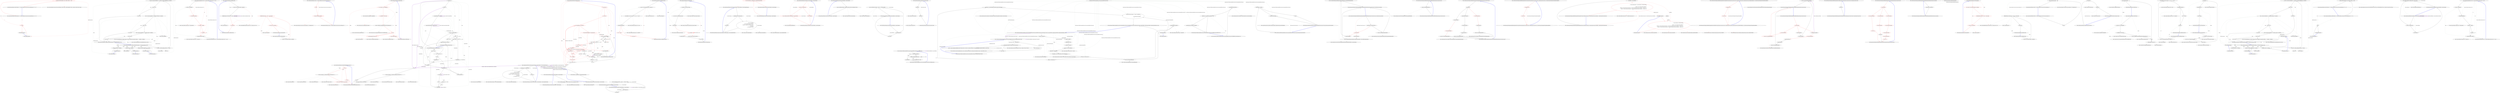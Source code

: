 digraph  {
n169 [label=V, span=""];
n170 [label=string, span=""];
n0 [cluster="QuantConnect.Extensions.Move<T>(System.Collections.Generic.List<T>, int, int)", label="Entry QuantConnect.Extensions.Move<T>(System.Collections.Generic.List<T>, int, int)", span="55-55"];
n1 [cluster="QuantConnect.Extensions.Move<T>(System.Collections.Generic.List<T>, int, int)", label="var oItem = list[oldIndex]", span="57-57"];
n2 [cluster="QuantConnect.Extensions.Move<T>(System.Collections.Generic.List<T>, int, int)", color=red, community=0, label="11: list.RemoveAt(oldIndex)", span="58-58"];
n3 [cluster="QuantConnect.Extensions.Move<T>(System.Collections.Generic.List<T>, int, int)", color=red, community=0, label="27: newIndex > oldIndex", span="59-59"];
n4 [cluster="QuantConnect.Extensions.Move<T>(System.Collections.Generic.List<T>, int, int)", color=red, community=0, label="27: newIndex--", span="59-59"];
n5 [cluster="QuantConnect.Extensions.Move<T>(System.Collections.Generic.List<T>, int, int)", label="list.Insert(newIndex, oItem)", span="60-60"];
n7 [cluster="System.Collections.Generic.List<T>.RemoveAt(int)", label="Entry System.Collections.Generic.List<T>.RemoveAt(int)", span="0-0"];
n6 [cluster="QuantConnect.Extensions.Move<T>(System.Collections.Generic.List<T>, int, int)", label="Exit QuantConnect.Extensions.Move<T>(System.Collections.Generic.List<T>, int, int)", span="55-55"];
n8 [cluster="System.Collections.Generic.List<T>.Insert(int, T)", label="Entry System.Collections.Generic.List<T>.Insert(int, T)", span="0-0"];
n9 [cluster="QuantConnect.Extensions.GetBytes(string)", label="Entry QuantConnect.Extensions.GetBytes(string)", span="69-69"];
n10 [cluster="QuantConnect.Extensions.GetBytes(string)", label="var bytes = new byte[str.Length * sizeof(char)]", span="71-71"];
n11 [cluster="QuantConnect.Extensions.GetBytes(string)", label="Buffer.BlockCopy(str.ToCharArray(), 0, bytes, 0, bytes.Length)", span="72-72"];
n12 [cluster="QuantConnect.Extensions.GetBytes(string)", color=red, community=0, label="24: return bytes;", span="73-73"];
n14 [cluster="string.ToCharArray()", label="Entry string.ToCharArray()", span="0-0"];
n15 [cluster="System.Buffer.BlockCopy(System.Array, int, System.Array, int, int)", label="Entry System.Buffer.BlockCopy(System.Array, int, System.Array, int, int)", span="0-0"];
n13 [cluster="QuantConnect.Extensions.GetBytes(string)", label="Exit QuantConnect.Extensions.GetBytes(string)", span="69-69"];
n16 [cluster="QuantConnect.Extensions.Clear<T>(System.Collections.Concurrent.ConcurrentQueue<T>)", label="Entry QuantConnect.Extensions.Clear<T>(System.Collections.Concurrent.ConcurrentQueue<T>)", span="83-83"];
n17 [cluster="QuantConnect.Extensions.Clear<T>(System.Collections.Concurrent.ConcurrentQueue<T>)", color=red, community=0, label="5: T item", span="85-85"];
n18 [cluster="QuantConnect.Extensions.Clear<T>(System.Collections.Concurrent.ConcurrentQueue<T>)", color=red, community=0, label="25: queue.TryDequeue(out item)", span="86-86"];
n19 [cluster="QuantConnect.Extensions.Clear<T>(System.Collections.Concurrent.ConcurrentQueue<T>)", label="Exit QuantConnect.Extensions.Clear<T>(System.Collections.Concurrent.ConcurrentQueue<T>)", span="83-83"];
n20 [cluster="System.Collections.Concurrent.ConcurrentQueue<T>.TryDequeue(out T)", label="Entry System.Collections.Concurrent.ConcurrentQueue<T>.TryDequeue(out T)", span="0-0"];
n21 [cluster="QuantConnect.Extensions.GetString(byte[])", label="Entry QuantConnect.Extensions.GetString(byte[])", span="96-96"];
n22 [cluster="QuantConnect.Extensions.GetString(byte[])", label="var chars = new char[bytes.Length / sizeof(char)]", span="98-98"];
n23 [cluster="QuantConnect.Extensions.GetString(byte[])", color=red, community=0, label="5: Buffer.BlockCopy(bytes, 0, chars, 0, bytes.Length)", span="99-99"];
n24 [cluster="QuantConnect.Extensions.GetString(byte[])", color=red, community=0, label="26: return new string(chars);", span="100-100"];
n25 [cluster="QuantConnect.Extensions.GetString(byte[])", label="Exit QuantConnect.Extensions.GetString(byte[])", span="96-96"];
n26 [cluster="string.String(char[])", label="Entry string.String(char[])", span="0-0"];
n27 [cluster="QuantConnect.Extensions.ToMD5(string)", label="Entry QuantConnect.Extensions.ToMD5(string)", span="109-109"];
n28 [cluster="QuantConnect.Extensions.ToMD5(string)", color=red, community=0, label="31: var builder = new StringBuilder()", span="111-111"];
n30 [cluster="QuantConnect.Extensions.ToMD5(string)", label="var data = md5Hash.ComputeHash(Encoding.UTF8.GetBytes(str))", span="114-114"];
n29 [cluster="QuantConnect.Extensions.ToMD5(string)", color=red, community=0, label="1: var md5Hash = MD5.Create()", span="112-112"];
n35 [cluster="System.Text.StringBuilder.StringBuilder()", label="Entry System.Text.StringBuilder.StringBuilder()", span="0-0"];
n32 [cluster="QuantConnect.Extensions.ToMD5(string)", color=red, community=0, label="38: builder.Append(t.ToString(''x2''))", span="115-115"];
n33 [cluster="QuantConnect.Extensions.ToMD5(string)", color=red, community=0, label="1: return builder.ToString();", span="117-117"];
n36 [cluster="System.Security.Cryptography.MD5.Create()", label="Entry System.Security.Cryptography.MD5.Create()", span="0-0"];
n31 [cluster="QuantConnect.Extensions.ToMD5(string)", color=red, community=0, label="31: data", span="115-115"];
n37 [cluster="System.Text.Encoding.GetBytes(string)", label="Entry System.Text.Encoding.GetBytes(string)", span="0-0"];
n38 [cluster="System.Security.Cryptography.HashAlgorithm.ComputeHash(byte[])", label="Entry System.Security.Cryptography.HashAlgorithm.ComputeHash(byte[])", span="0-0"];
n39 [cluster="byte.ToString(string)", label="Entry byte.ToString(string)", span="0-0"];
n40 [cluster="System.Text.StringBuilder.Append(string)", label="Entry System.Text.StringBuilder.Append(string)", span="0-0"];
n34 [cluster="QuantConnect.Extensions.ToMD5(string)", label="Exit QuantConnect.Extensions.ToMD5(string)", span="109-109"];
n41 [cluster="System.Text.StringBuilder.ToString()", label="Entry System.Text.StringBuilder.ToString()", span="0-0"];
n42 [cluster="QuantConnect.Extensions.AddOrUpdate<K, V>(System.Collections.Concurrent.ConcurrentDictionary<K, V>, K, V)", label="Entry QuantConnect.Extensions.AddOrUpdate<K, V>(System.Collections.Concurrent.ConcurrentDictionary<K, V>, K, V)", span="129-129"];
n43 [cluster="QuantConnect.Extensions.AddOrUpdate<K, V>(System.Collections.Concurrent.ConcurrentDictionary<K, V>, K, V)", color=red, community=0, label="35: dictionary.AddOrUpdate(key, value, (oldkey, oldvalue) => value)", span="131-131"];
n47 [cluster="lambda expression", color=red, community=0, label="35: value", span="131-131"];
n44 [cluster="QuantConnect.Extensions.AddOrUpdate<K, V>(System.Collections.Concurrent.ConcurrentDictionary<K, V>, K, V)", label="Exit QuantConnect.Extensions.AddOrUpdate<K, V>(System.Collections.Concurrent.ConcurrentDictionary<K, V>, K, V)", span="129-129"];
n45 [cluster="System.Collections.Concurrent.ConcurrentDictionary<TKey, TValue>.AddOrUpdate(TKey, TValue, System.Func<TKey, TValue, TValue>)", label="Entry System.Collections.Concurrent.ConcurrentDictionary<TKey, TValue>.AddOrUpdate(TKey, TValue, System.Func<TKey, TValue, TValue>)", span="0-0"];
n46 [cluster="lambda expression", label="Entry lambda expression", span="131-131"];
n48 [cluster="lambda expression", label="Exit lambda expression", span="131-131"];
n49 [cluster="QuantConnect.Extensions.RoundToSignificantDigits(double, int)", label="Entry QuantConnect.Extensions.RoundToSignificantDigits(double, int)", span="141-141"];
n50 [cluster="QuantConnect.Extensions.RoundToSignificantDigits(double, int)", color=red, community=0, label="22: d == 0", span="143-143"];
n52 [cluster="QuantConnect.Extensions.RoundToSignificantDigits(double, int)", label="var scale = Math.Pow(10, Math.Floor(Math.Log10(Math.Abs(d))) + 1)", span="144-144"];
n53 [cluster="QuantConnect.Extensions.RoundToSignificantDigits(double, int)", color=red, community=0, label="11: return scale * Math.Round(d / scale, digits);", span="145-145"];
n51 [cluster="QuantConnect.Extensions.RoundToSignificantDigits(double, int)", color=red, community=0, label="11: return 0;", span="143-143"];
n55 [cluster="System.Math.Abs(double)", label="Entry System.Math.Abs(double)", span="0-0"];
n56 [cluster="System.Math.Log10(double)", label="Entry System.Math.Log10(double)", span="0-0"];
n57 [cluster="System.Math.Floor(double)", label="Entry System.Math.Floor(double)", span="0-0"];
n58 [cluster="System.Math.Pow(double, double)", label="Entry System.Math.Pow(double, double)", span="0-0"];
n54 [cluster="QuantConnect.Extensions.RoundToSignificantDigits(double, int)", label="Exit QuantConnect.Extensions.RoundToSignificantDigits(double, int)", span="141-141"];
n59 [cluster="System.Math.Round(double, int)", label="Entry System.Math.Round(double, int)", span="0-0"];
n60 [cluster="QuantConnect.Extensions.ToDecimal(string)", label="Entry QuantConnect.Extensions.ToDecimal(string)", span="155-155"];
n61 [cluster="QuantConnect.Extensions.ToDecimal(string)", color=red, community=0, label="14: long value = 0", span="157-157"];
n66 [cluster="QuantConnect.Extensions.ToDecimal(string)", color=red, community=0, label="14: i < str.Length", span="162-162"];
n67 [cluster="QuantConnect.Extensions.ToDecimal(string)", color=red, community=0, label="14: var ch = str[i]", span="164-164"];
n62 [cluster="QuantConnect.Extensions.ToDecimal(string)", color=red, community=0, label="14: var exp = 0", span="158-158"];
n69 [cluster="QuantConnect.Extensions.ToDecimal(string)", label="value >= maxValueDivideTen", span="167-167"];
n70 [cluster="QuantConnect.Extensions.ToDecimal(string)", label="value >>= 1", span="169-169"];
n72 [cluster="QuantConnect.Extensions.ToDecimal(string)", label="value = value * 10 + (ch - '0')", span="172-172"];
n83 [cluster="QuantConnect.Extensions.ToDecimal(string)", label="return (decimal)value / divider;", span="190-190"];
n84 [cluster="QuantConnect.Extensions.ToDecimal(string)", label="return (decimal)value;", span="193-193"];
n63 [cluster="QuantConnect.Extensions.ToDecimal(string)", color=red, community=0, label="14: var decimalPlaces = int.MinValue", span="159-159"];
n71 [cluster="QuantConnect.Extensions.ToDecimal(string)", label="exp++", span="170-170"];
n64 [cluster="QuantConnect.Extensions.ToDecimal(string)", color=red, community=0, label="14: long maxValueDivideTen = (long.MaxValue/10)", span="160-160"];
n73 [cluster="QuantConnect.Extensions.ToDecimal(string)", color=red, community=0, label="14: decimalPlaces++", span="173-173"];
n77 [cluster="QuantConnect.Extensions.ToDecimal(string)", color=red, community=0, label="14: decimalPlaces > 0", span="185-185"];
n80 [cluster="QuantConnect.Extensions.ToDecimal(string)", label="i < decimalPlaces", span="188-188"];
n65 [cluster="QuantConnect.Extensions.ToDecimal(string)", color=red, community=0, label="14: var i = 0", span="162-162"];
n76 [cluster="QuantConnect.Extensions.ToDecimal(string)", color=red, community=0, label="14: i++", span="162-162"];
n68 [cluster="QuantConnect.Extensions.ToDecimal(string)", label="ch >= '0' && ch <= '9'", span="165-165"];
n74 [cluster="QuantConnect.Extensions.ToDecimal(string)", label="ch == '.'", span="175-175"];
n75 [cluster="QuantConnect.Extensions.ToDecimal(string)", color=red, community=0, label="14: decimalPlaces = 0", span="177-177"];
n78 [cluster="QuantConnect.Extensions.ToDecimal(string)", label="var divider = 10", span="187-187"];
n79 [cluster="QuantConnect.Extensions.ToDecimal(string)", label="var i = 1", span="188-188"];
n81 [cluster="QuantConnect.Extensions.ToDecimal(string)", label="divider *= 10", span="188-188"];
n82 [cluster="QuantConnect.Extensions.ToDecimal(string)", label="i++", span="188-188"];
n85 [cluster="QuantConnect.Extensions.ToDecimal(string)", label="Exit QuantConnect.Extensions.ToDecimal(string)", span="155-155"];
n86 [cluster="QuantConnect.Extensions.GetExtension(string)", label="Entry QuantConnect.Extensions.GetExtension(string)", span="202-202"];
n87 [cluster="QuantConnect.Extensions.GetExtension(string)", label="var ext = str.Substring(Math.Max(0, str.Length - 4))", span="203-203"];
n88 [cluster="QuantConnect.Extensions.GetExtension(string)", label="var allowedExt = new List<string>() { ''.zip'', ''.csv'', ''.json'' }", span="204-204"];
n93 [cluster="System.Math.Max(int, int)", label="Entry System.Math.Max(int, int)", span="0-0"];
n94 [cluster="string.Substring(int)", label="Entry string.Substring(int)", span="0-0"];
n89 [cluster="QuantConnect.Extensions.GetExtension(string)", label="!allowedExt.Contains(ext)", span="205-205"];
n91 [cluster="QuantConnect.Extensions.GetExtension(string)", color=red, community=0, label="29: return ext;", span="209-209"];
n95 [cluster="System.Collections.Generic.List<T>.List()", label="Entry System.Collections.Generic.List<T>.List()", span="0-0"];
n90 [cluster="QuantConnect.Extensions.GetExtension(string)", color=red, community=0, label="4: ext = ''.custom''", span="207-207"];
n96 [cluster="System.Collections.Generic.List<T>.Contains(T)", label="Entry System.Collections.Generic.List<T>.Contains(T)", span="0-0"];
n92 [cluster="QuantConnect.Extensions.GetExtension(string)", label="Exit QuantConnect.Extensions.GetExtension(string)", span="202-202"];
n97 [cluster="QuantConnect.Extensions.ToStream(string)", label="Entry QuantConnect.Extensions.ToStream(string)", span="218-218"];
n98 [cluster="QuantConnect.Extensions.ToStream(string)", label="var stream = new MemoryStream()", span="220-220"];
n100 [cluster="QuantConnect.Extensions.ToStream(string)", label="writer.Write(str)", span="222-222"];
n99 [cluster="QuantConnect.Extensions.ToStream(string)", label="var writer = new StreamWriter(stream)", span="221-221"];
n105 [cluster="System.IO.MemoryStream.MemoryStream()", label="Entry System.IO.MemoryStream.MemoryStream()", span="0-0"];
n102 [cluster="QuantConnect.Extensions.ToStream(string)", label="stream.Position = 0", span="224-224"];
n103 [cluster="QuantConnect.Extensions.ToStream(string)", label="return stream;", span="225-225"];
n106 [cluster="System.IO.StreamWriter.StreamWriter(System.IO.Stream)", label="Entry System.IO.StreamWriter.StreamWriter(System.IO.Stream)", span="0-0"];
n101 [cluster="QuantConnect.Extensions.ToStream(string)", color=red, community=0, label="21: writer.Flush()", span="223-223"];
n107 [cluster="System.IO.StreamWriter.Write(string)", label="Entry System.IO.StreamWriter.Write(string)", span="0-0"];
n108 [cluster="System.IO.StreamWriter.Flush()", label="Entry System.IO.StreamWriter.Flush()", span="0-0"];
n104 [cluster="QuantConnect.Extensions.ToStream(string)", label="Exit QuantConnect.Extensions.ToStream(string)", span="218-218"];
n109 [cluster="QuantConnect.Extensions.Round(System.TimeSpan, System.TimeSpan, System.MidpointRounding)", label="Entry QuantConnect.Extensions.Round(System.TimeSpan, System.TimeSpan, System.MidpointRounding)", span="236-236"];
n110 [cluster="QuantConnect.Extensions.Round(System.TimeSpan, System.TimeSpan, System.MidpointRounding)", label="roundingInterval == TimeSpan.Zero", span="238-238"];
n111 [cluster="QuantConnect.Extensions.Round(System.TimeSpan, System.TimeSpan, System.MidpointRounding)", label="return time;", span="241-241"];
n112 [cluster="QuantConnect.Extensions.Round(System.TimeSpan, System.TimeSpan, System.MidpointRounding)", label="return new TimeSpan(\r\n                Convert.ToInt64(System.Math.Round(\r\n                    time.Ticks / (decimal)roundingInterval.Ticks,\r\n                    roundingType\r\n                )) * roundingInterval.Ticks\r\n            );", span="244-249"];
n113 [cluster="QuantConnect.Extensions.Round(System.TimeSpan, System.TimeSpan, System.MidpointRounding)", label="Exit QuantConnect.Extensions.Round(System.TimeSpan, System.TimeSpan, System.MidpointRounding)", span="236-236"];
n114 [cluster="System.TimeSpan.TimeSpan(long)", label="Entry System.TimeSpan.TimeSpan(long)", span="0-0"];
n115 [cluster="System.Math.Round(decimal, System.MidpointRounding)", label="Entry System.Math.Round(decimal, System.MidpointRounding)", span="0-0"];
n116 [cluster="System.Convert.ToInt64(decimal)", label="Entry System.Convert.ToInt64(decimal)", span="0-0"];
n117 [cluster="QuantConnect.Extensions.Round(System.TimeSpan, System.TimeSpan)", label="Entry QuantConnect.Extensions.Round(System.TimeSpan, System.TimeSpan)", span="259-259"];
n118 [cluster="QuantConnect.Extensions.Round(System.TimeSpan, System.TimeSpan)", color=red, community=0, label="33: return Round(time, roundingInterval, MidpointRounding.ToEven);", span="261-261"];
n119 [cluster="QuantConnect.Extensions.Round(System.TimeSpan, System.TimeSpan)", label="Exit QuantConnect.Extensions.Round(System.TimeSpan, System.TimeSpan)", span="259-259"];
n120 [cluster="QuantConnect.Extensions.RoundDown(System.DateTime, System.TimeSpan)", label="Entry QuantConnect.Extensions.RoundDown(System.DateTime, System.TimeSpan)", span="271-271"];
n121 [cluster="QuantConnect.Extensions.RoundDown(System.DateTime, System.TimeSpan)", color=red, community=0, label="6: interval == TimeSpan.Zero", span="273-273"];
n122 [cluster="QuantConnect.Extensions.RoundDown(System.DateTime, System.TimeSpan)", color=red, community=0, label="6: return dateTime;", span="276-276"];
n123 [cluster="QuantConnect.Extensions.RoundDown(System.DateTime, System.TimeSpan)", color=red, community=0, label="6: return dateTime.AddTicks(-(dateTime.Ticks % interval.Ticks));", span="278-278"];
n124 [cluster="QuantConnect.Extensions.RoundDown(System.DateTime, System.TimeSpan)", label="Exit QuantConnect.Extensions.RoundDown(System.DateTime, System.TimeSpan)", span="271-271"];
n125 [cluster="System.DateTime.AddTicks(long)", label="Entry System.DateTime.AddTicks(long)", span="0-0"];
n126 [cluster="QuantConnect.Extensions.Round(System.DateTime, System.TimeSpan)", label="Entry QuantConnect.Extensions.Round(System.DateTime, System.TimeSpan)", span="288-288"];
n127 [cluster="QuantConnect.Extensions.Round(System.DateTime, System.TimeSpan)", label="return new DateTime((datetime - DateTime.MinValue).Round(roundingInterval).Ticks);", span="290-290"];
n128 [cluster="QuantConnect.Extensions.Round(System.DateTime, System.TimeSpan)", label="Exit QuantConnect.Extensions.Round(System.DateTime, System.TimeSpan)", span="288-288"];
n129 [cluster="System.DateTime.DateTime(long)", label="Entry System.DateTime.DateTime(long)", span="0-0"];
n130 [cluster="System.TimeSpan.Round(System.TimeSpan)", label="Entry System.TimeSpan.Round(System.TimeSpan)", span="259-259"];
n131 [cluster="QuantConnect.Extensions.RoundUp(System.DateTime, System.TimeSpan)", label="Entry QuantConnect.Extensions.RoundUp(System.DateTime, System.TimeSpan)", span="300-300"];
n132 [cluster="QuantConnect.Extensions.RoundUp(System.DateTime, System.TimeSpan)", label="d == TimeSpan.Zero", span="302-302"];
n133 [cluster="QuantConnect.Extensions.RoundUp(System.DateTime, System.TimeSpan)", label="return time;", span="305-305"];
n134 [cluster="QuantConnect.Extensions.RoundUp(System.DateTime, System.TimeSpan)", label="return new DateTime(((time.Ticks + d.Ticks - 1) / d.Ticks) * d.Ticks);", span="307-307"];
n135 [cluster="QuantConnect.Extensions.RoundUp(System.DateTime, System.TimeSpan)", label="Exit QuantConnect.Extensions.RoundUp(System.DateTime, System.TimeSpan)", span="300-300"];
n136 [cluster="QuantConnect.Extensions.Reset(System.Timers.Timer)", label="Entry QuantConnect.Extensions.Reset(System.Timers.Timer)", span="314-314"];
n137 [cluster="QuantConnect.Extensions.Reset(System.Timers.Timer)", label="timer.Stop()", span="316-316"];
n138 [cluster="QuantConnect.Extensions.Reset(System.Timers.Timer)", label="timer.Start()", span="317-317"];
n140 [cluster="System.Timers.Timer.Stop()", label="Entry System.Timers.Timer.Stop()", span="0-0"];
n139 [cluster="QuantConnect.Extensions.Reset(System.Timers.Timer)", label="Exit QuantConnect.Extensions.Reset(System.Timers.Timer)", span="314-314"];
n141 [cluster="System.Timers.Timer.Start()", label="Entry System.Timers.Timer.Start()", span="0-0"];
n142 [cluster="QuantConnect.Extensions.GetExportedValueByTypeName<T>(CompositionContainer, string)", label="Entry QuantConnect.Extensions.GetExportedValueByTypeName<T>(CompositionContainer, string)", span="330-330"];
n143 [cluster="QuantConnect.Extensions.GetExportedValueByTypeName<T>(CompositionContainer, string)", label="var values = container.GetExportedValues<T>().ToList()", span="333-333"];
n144 [cluster="QuantConnect.Extensions.GetExportedValueByTypeName<T>(CompositionContainer, string)", label="var value = values.FirstOrDefault(x => x.GetType().AssemblyQualifiedName == typeName)", span="336-336"];
n160 [cluster="lambda expression", label="x.GetType().AssemblyQualifiedName == typeName", span="336-336"];
n147 [cluster="QuantConnect.Extensions.GetExportedValueByTypeName<T>(CompositionContainer, string)", label="value = values.FirstOrDefault(x => x.GetType().FullName == typeName)", span="343-343"];
n164 [cluster="lambda expression", label="x.GetType().FullName == typeName", span="343-343"];
n150 [cluster="QuantConnect.Extensions.GetExportedValueByTypeName<T>(CompositionContainer, string)", label="value = values.FirstOrDefault(x => x.GetType().Name == typeName)", span="350-350"];
n167 [cluster="lambda expression", label="x.GetType().Name == typeName", span="350-350"];
n152 [cluster="QuantConnect.Extensions.GetExportedValueByTypeName<T>(CompositionContainer, string)", label="throw new ArgumentException(''Unable to locate any exports matching the requested typeName: '' + typeName, ''typeName'');", span="353-353"];
n155 [cluster="Unk.>", label="Entry Unk.>", span=""];
n156 [cluster="Unk.ToList", label="Entry Unk.ToList", span=""];
n145 [cluster="QuantConnect.Extensions.GetExportedValueByTypeName<T>(CompositionContainer, string)", label="value != null", span="337-337"];
n157 [cluster="Unk.FirstOrDefault", label="Entry Unk.FirstOrDefault", span=""];
n159 [cluster="lambda expression", label="Entry lambda expression", span="336-336"];
n146 [cluster="QuantConnect.Extensions.GetExportedValueByTypeName<T>(CompositionContainer, string)", label="return value;", span="339-339"];
n148 [cluster="QuantConnect.Extensions.GetExportedValueByTypeName<T>(CompositionContainer, string)", label="value != null", span="344-344"];
n163 [cluster="lambda expression", label="Entry lambda expression", span="343-343"];
n149 [cluster="QuantConnect.Extensions.GetExportedValueByTypeName<T>(CompositionContainer, string)", label="return value;", span="346-346"];
n151 [cluster="QuantConnect.Extensions.GetExportedValueByTypeName<T>(CompositionContainer, string)", label="value == null", span="351-351"];
n166 [cluster="lambda expression", label="Entry lambda expression", span="350-350"];
n153 [cluster="QuantConnect.Extensions.GetExportedValueByTypeName<T>(CompositionContainer, string)", label="return value;", span="356-356"];
n154 [cluster="QuantConnect.Extensions.GetExportedValueByTypeName<T>(CompositionContainer, string)", label="Exit QuantConnect.Extensions.GetExportedValueByTypeName<T>(CompositionContainer, string)", span="330-330"];
n158 [cluster="System.ArgumentException.ArgumentException(string, string)", label="Entry System.ArgumentException.ArgumentException(string, string)", span="0-0"];
n161 [cluster="lambda expression", label="Exit lambda expression", span="336-336"];
n162 [cluster="Unk.GetType", label="Entry Unk.GetType", span=""];
n165 [cluster="lambda expression", label="Exit lambda expression", span="343-343"];
n168 [cluster="lambda expression", label="Exit lambda expression", span="350-350"];
m0_19 [cluster="QuantConnect.Data.Consolidators.TickQuoteBarConsolidator.TickQuoteBarConsolidator(System.TimeSpan)", file="AlgoSeekFuturesProcessor.cs", label="Entry QuantConnect.Data.Consolidators.TickQuoteBarConsolidator.TickQuoteBarConsolidator(System.TimeSpan)", span="30-30"];
m0_29 [cluster="QuantConnect.Data.Consolidators.IDataConsolidator.Update(QuantConnect.Data.BaseData)", file="AlgoSeekFuturesProcessor.cs", label="Entry QuantConnect.Data.Consolidators.IDataConsolidator.Update(QuantConnect.Data.BaseData)", span="59-59"];
m0_15 [cluster="System.Collections.Generic.Queue<T>.Queue()", file="AlgoSeekFuturesProcessor.cs", label="Entry System.Collections.Generic.Queue<T>.Queue()", span="0-0"];
m0_18 [cluster="System.NotSupportedException.NotSupportedException()", file="AlgoSeekFuturesProcessor.cs", label="Entry System.NotSupportedException.NotSupportedException()", span="0-0"];
m0_23 [cluster="System.Collections.Generic.Queue<T>.Enqueue(T)", file="AlgoSeekFuturesProcessor.cs", label="Entry System.Collections.Generic.Queue<T>.Enqueue(T)", span="0-0"];
m0_35 [cluster="QuantConnect.Data.Consolidators.IDataConsolidator.Scan(System.DateTime)", file="AlgoSeekFuturesProcessor.cs", label="Entry QuantConnect.Data.Consolidators.IDataConsolidator.Scan(System.DateTime)", span="65-65"];
m0_42 [cluster="System.Collections.Generic.IEnumerable<TSource>.Contains<TSource>(TSource)", file="AlgoSeekFuturesProcessor.cs", label="Entry System.Collections.Generic.IEnumerable<TSource>.Contains<TSource>(TSource)", span="0-0"];
m0_49 [cluster="string.Replace(string, string)", file="AlgoSeekFuturesProcessor.cs", label="Entry string.Replace(string, string)", span="0-0"];
m0_43 [cluster="QuantConnect.ToolBox.AlgoSeekFuturesConverter.AlgoSeekFuturesProcessor.SafeName(string)", file="AlgoSeekFuturesProcessor.cs", label="Entry QuantConnect.ToolBox.AlgoSeekFuturesConverter.AlgoSeekFuturesProcessor.SafeName(string)", span="203-203"];
m0_45 [cluster="QuantConnect.ToolBox.AlgoSeekFuturesConverter.AlgoSeekFuturesProcessor.SafeName(string)", file="AlgoSeekFuturesProcessor.cs", label=_windowsRestrictedNames, span="205-205"];
m0_46 [cluster="QuantConnect.ToolBox.AlgoSeekFuturesConverter.AlgoSeekFuturesProcessor.SafeName(string)", file="AlgoSeekFuturesProcessor.cs", label="fileName = fileName.Replace(name, ''_'' + name)", span="207-207"];
m0_47 [cluster="QuantConnect.ToolBox.AlgoSeekFuturesConverter.AlgoSeekFuturesProcessor.SafeName(string)", file="AlgoSeekFuturesProcessor.cs", label="return fileName;", span="209-209"];
m0_48 [cluster="QuantConnect.ToolBox.AlgoSeekFuturesConverter.AlgoSeekFuturesProcessor.SafeName(string)", file="AlgoSeekFuturesProcessor.cs", label="Exit QuantConnect.ToolBox.AlgoSeekFuturesConverter.AlgoSeekFuturesProcessor.SafeName(string)", span="203-203"];
m0_24 [cluster="QuantConnect.ToolBox.AlgoSeekFuturesConverter.AlgoSeekFuturesProcessor.Process(QuantConnect.Data.Market.Tick)", file="AlgoSeekFuturesProcessor.cs", label="Entry QuantConnect.ToolBox.AlgoSeekFuturesConverter.AlgoSeekFuturesProcessor.Process(QuantConnect.Data.Market.Tick)", span="160-160"];
m0_25 [cluster="QuantConnect.ToolBox.AlgoSeekFuturesConverter.AlgoSeekFuturesProcessor.Process(QuantConnect.Data.Market.Tick)", file="AlgoSeekFuturesProcessor.cs", label="data.TickType != _tickType", span="162-162"];
m0_27 [cluster="QuantConnect.ToolBox.AlgoSeekFuturesConverter.AlgoSeekFuturesProcessor.Process(QuantConnect.Data.Market.Tick)", file="AlgoSeekFuturesProcessor.cs", label="_consolidator.Update(data)", span="167-167"];
m0_26 [cluster="QuantConnect.ToolBox.AlgoSeekFuturesConverter.AlgoSeekFuturesProcessor.Process(QuantConnect.Data.Market.Tick)", file="AlgoSeekFuturesProcessor.cs", label="return;", span="164-164"];
m0_28 [cluster="QuantConnect.ToolBox.AlgoSeekFuturesConverter.AlgoSeekFuturesProcessor.Process(QuantConnect.Data.Market.Tick)", file="AlgoSeekFuturesProcessor.cs", label="Exit QuantConnect.ToolBox.AlgoSeekFuturesConverter.AlgoSeekFuturesProcessor.Process(QuantConnect.Data.Market.Tick)", span="160-160"];
m0_14 [cluster="QuantConnect.ToolBox.AlgoSeekFuturesConverter.AlgoSeekFuturesProcessor.Safe(QuantConnect.Symbol)", file="AlgoSeekFuturesProcessor.cs", label="Entry QuantConnect.ToolBox.AlgoSeekFuturesConverter.AlgoSeekFuturesProcessor.Safe(QuantConnect.Symbol)", span="192-192"];
m0_36 [cluster="QuantConnect.ToolBox.AlgoSeekFuturesConverter.AlgoSeekFuturesProcessor.Safe(QuantConnect.Symbol)", file="AlgoSeekFuturesProcessor.cs", label="OS.IsWindows", span="194-194"];
m0_37 [cluster="QuantConnect.ToolBox.AlgoSeekFuturesConverter.AlgoSeekFuturesProcessor.Safe(QuantConnect.Symbol)", file="AlgoSeekFuturesProcessor.cs", label="_windowsRestrictedNames.Contains(symbol.Value.ToLower())", span="196-196"];
m0_38 [cluster="QuantConnect.ToolBox.AlgoSeekFuturesConverter.AlgoSeekFuturesProcessor.Safe(QuantConnect.Symbol)", file="AlgoSeekFuturesProcessor.cs", label="symbol = Symbol.CreateOption(SafeName(symbol.Underlying.Value), Market.USA, OptionStyle.American, symbol.ID.OptionRight, symbol.ID.StrikePrice, symbol.ID.Date)", span="198-198"];
m0_39 [cluster="QuantConnect.ToolBox.AlgoSeekFuturesConverter.AlgoSeekFuturesProcessor.Safe(QuantConnect.Symbol)", file="AlgoSeekFuturesProcessor.cs", label="return symbol;", span="201-201"];
m0_40 [cluster="QuantConnect.ToolBox.AlgoSeekFuturesConverter.AlgoSeekFuturesProcessor.Safe(QuantConnect.Symbol)", file="AlgoSeekFuturesProcessor.cs", label="Exit QuantConnect.ToolBox.AlgoSeekFuturesConverter.AlgoSeekFuturesProcessor.Safe(QuantConnect.Symbol)", span="192-192"];
m0_44 [cluster="QuantConnect.Symbol.CreateOption(string, string, QuantConnect.OptionStyle, QuantConnect.OptionRight, decimal, System.DateTime, string)", file="AlgoSeekFuturesProcessor.cs", label="Entry QuantConnect.Symbol.CreateOption(string, string, QuantConnect.OptionStyle, QuantConnect.OptionRight, decimal, System.DateTime, string)", span="90-90"];
m0_17 [cluster="QuantConnect.Resolution.ToTimeSpan()", file="AlgoSeekFuturesProcessor.cs", label="Entry QuantConnect.Resolution.ToTimeSpan()", span="582-582"];
m0_16 [cluster="QuantConnect.Data.Consolidators.TickConsolidator.TickConsolidator(System.TimeSpan)", file="AlgoSeekFuturesProcessor.cs", label="Entry QuantConnect.Data.Consolidators.TickConsolidator.TickConsolidator(System.TimeSpan)", span="30-30"];
m0_0 [cluster="QuantConnect.ToolBox.AlgoSeekFuturesConverter.AlgoSeekFuturesProcessor.AlgoSeekFuturesProcessor(QuantConnect.Symbol, System.DateTime, QuantConnect.TickType, QuantConnect.Resolution, string)", file="AlgoSeekFuturesProcessor.cs", label="Entry QuantConnect.ToolBox.AlgoSeekFuturesConverter.AlgoSeekFuturesProcessor.AlgoSeekFuturesProcessor(QuantConnect.Symbol, System.DateTime, QuantConnect.TickType, QuantConnect.Resolution, string)", span="132-132"];
m0_1 [cluster="QuantConnect.ToolBox.AlgoSeekFuturesConverter.AlgoSeekFuturesProcessor.AlgoSeekFuturesProcessor(QuantConnect.Symbol, System.DateTime, QuantConnect.TickType, QuantConnect.Resolution, string)", file="AlgoSeekFuturesProcessor.cs", label="_symbol = Safe(symbol)", span="134-134"];
m0_2 [cluster="QuantConnect.ToolBox.AlgoSeekFuturesConverter.AlgoSeekFuturesProcessor.AlgoSeekFuturesProcessor(QuantConnect.Symbol, System.DateTime, QuantConnect.TickType, QuantConnect.Resolution, string)", file="AlgoSeekFuturesProcessor.cs", label="_tickType = tickType", span="135-135"];
m0_3 [cluster="QuantConnect.ToolBox.AlgoSeekFuturesConverter.AlgoSeekFuturesProcessor.AlgoSeekFuturesProcessor(QuantConnect.Symbol, System.DateTime, QuantConnect.TickType, QuantConnect.Resolution, string)", file="AlgoSeekFuturesProcessor.cs", label="_referenceDate = date", span="136-136"];
m0_4 [cluster="QuantConnect.ToolBox.AlgoSeekFuturesConverter.AlgoSeekFuturesProcessor.AlgoSeekFuturesProcessor(QuantConnect.Symbol, System.DateTime, QuantConnect.TickType, QuantConnect.Resolution, string)", file="AlgoSeekFuturesProcessor.cs", label="_resolution = resolution", span="137-137"];
m0_6 [cluster="QuantConnect.ToolBox.AlgoSeekFuturesConverter.AlgoSeekFuturesProcessor.AlgoSeekFuturesProcessor(QuantConnect.Symbol, System.DateTime, QuantConnect.TickType, QuantConnect.Resolution, string)", file="AlgoSeekFuturesProcessor.cs", label="_dataDirectory = dataDirectory", span="139-139"];
m0_7 [cluster="QuantConnect.ToolBox.AlgoSeekFuturesConverter.AlgoSeekFuturesProcessor.AlgoSeekFuturesProcessor(QuantConnect.Symbol, System.DateTime, QuantConnect.TickType, QuantConnect.Resolution, string)", file="AlgoSeekFuturesProcessor.cs", label="_consolidator = new TickConsolidator(resolution.ToTimeSpan())", span="140-140"];
m0_8 [cluster="QuantConnect.ToolBox.AlgoSeekFuturesConverter.AlgoSeekFuturesProcessor.AlgoSeekFuturesProcessor(QuantConnect.Symbol, System.DateTime, QuantConnect.TickType, QuantConnect.Resolution, string)", file="AlgoSeekFuturesProcessor.cs", label="resolution == Resolution.Tick", span="143-143"];
m0_10 [cluster="QuantConnect.ToolBox.AlgoSeekFuturesConverter.AlgoSeekFuturesProcessor.AlgoSeekFuturesProcessor(QuantConnect.Symbol, System.DateTime, QuantConnect.TickType, QuantConnect.Resolution, string)", file="AlgoSeekFuturesProcessor.cs", label="tickType == TickType.Quote", span="144-144"];
m0_11 [cluster="QuantConnect.ToolBox.AlgoSeekFuturesConverter.AlgoSeekFuturesProcessor.AlgoSeekFuturesProcessor(QuantConnect.Symbol, System.DateTime, QuantConnect.TickType, QuantConnect.Resolution, string)", file="AlgoSeekFuturesProcessor.cs", label="_consolidator = new TickQuoteBarConsolidator(resolution.ToTimeSpan())", span="146-146"];
m0_5 [cluster="QuantConnect.ToolBox.AlgoSeekFuturesConverter.AlgoSeekFuturesProcessor.AlgoSeekFuturesProcessor(QuantConnect.Symbol, System.DateTime, QuantConnect.TickType, QuantConnect.Resolution, string)", file="AlgoSeekFuturesProcessor.cs", label="_queue = new Queue<BaseData>()", span="138-138"];
m0_9 [cluster="QuantConnect.ToolBox.AlgoSeekFuturesConverter.AlgoSeekFuturesProcessor.AlgoSeekFuturesProcessor(QuantConnect.Symbol, System.DateTime, QuantConnect.TickType, QuantConnect.Resolution, string)", file="AlgoSeekFuturesProcessor.cs", label="throw new NotSupportedException();", span="143-143"];
m0_12 [cluster="QuantConnect.ToolBox.AlgoSeekFuturesConverter.AlgoSeekFuturesProcessor.AlgoSeekFuturesProcessor(QuantConnect.Symbol, System.DateTime, QuantConnect.TickType, QuantConnect.Resolution, string)", file="AlgoSeekFuturesProcessor.cs", label="_consolidator.DataConsolidated += (sender, consolidated) =>\r\n            {\r\n                _queue.Enqueue(consolidated);\r\n            }", span="150-153"];
m0_13 [cluster="QuantConnect.ToolBox.AlgoSeekFuturesConverter.AlgoSeekFuturesProcessor.AlgoSeekFuturesProcessor(QuantConnect.Symbol, System.DateTime, QuantConnect.TickType, QuantConnect.Resolution, string)", file="AlgoSeekFuturesProcessor.cs", label="Exit QuantConnect.ToolBox.AlgoSeekFuturesConverter.AlgoSeekFuturesProcessor.AlgoSeekFuturesProcessor(QuantConnect.Symbol, System.DateTime, QuantConnect.TickType, QuantConnect.Resolution, string)", span="132-132"];
m0_41 [cluster="string.ToLower()", file="AlgoSeekFuturesProcessor.cs", label="Entry string.ToLower()", span="0-0"];
m0_30 [cluster="QuantConnect.ToolBox.AlgoSeekFuturesConverter.AlgoSeekFuturesProcessor.FlushBuffer(System.DateTime, bool)", file="AlgoSeekFuturesProcessor.cs", label="Entry QuantConnect.ToolBox.AlgoSeekFuturesConverter.AlgoSeekFuturesProcessor.FlushBuffer(System.DateTime, bool)", span="175-175"];
m0_31 [cluster="QuantConnect.ToolBox.AlgoSeekFuturesConverter.AlgoSeekFuturesProcessor.FlushBuffer(System.DateTime, bool)", file="AlgoSeekFuturesProcessor.cs", label="_consolidator.Scan(frontierTime)", span="178-178"];
m0_32 [cluster="QuantConnect.ToolBox.AlgoSeekFuturesConverter.AlgoSeekFuturesProcessor.FlushBuffer(System.DateTime, bool)", file="AlgoSeekFuturesProcessor.cs", label="finalFlush && _consolidator.WorkingData != null", span="181-181"];
m0_33 [cluster="QuantConnect.ToolBox.AlgoSeekFuturesConverter.AlgoSeekFuturesProcessor.FlushBuffer(System.DateTime, bool)", file="AlgoSeekFuturesProcessor.cs", label="_queue.Enqueue(_consolidator.WorkingData)", span="183-183"];
m0_34 [cluster="QuantConnect.ToolBox.AlgoSeekFuturesConverter.AlgoSeekFuturesProcessor.FlushBuffer(System.DateTime, bool)", file="AlgoSeekFuturesProcessor.cs", label="Exit QuantConnect.ToolBox.AlgoSeekFuturesConverter.AlgoSeekFuturesProcessor.FlushBuffer(System.DateTime, bool)", span="175-175"];
m0_20 [cluster="lambda expression", file="AlgoSeekFuturesProcessor.cs", label="Entry lambda expression", span="150-153"];
m0_21 [cluster="lambda expression", file="AlgoSeekFuturesProcessor.cs", label="_queue.Enqueue(consolidated)", span="152-152"];
m0_22 [cluster="lambda expression", file="AlgoSeekFuturesProcessor.cs", label="Exit lambda expression", span="150-153"];
m0_50 [file="AlgoSeekFuturesProcessor.cs", label="QuantConnect.ToolBox.AlgoSeekFuturesConverter.AlgoSeekFuturesProcessor", span=""];
m1_83 [cluster="QuantConnect.Securities.DelayedSettlementModel.DelayedSettlementModel(int, System.TimeSpan)", file="AlgoSeekOptionsConverter.cs", label="Entry QuantConnect.Securities.DelayedSettlementModel.DelayedSettlementModel(int, System.TimeSpan)", span="33-33"];
m1_40 [cluster="QuantConnect.Brokerages.DefaultBrokerageModel.GetFillModel(QuantConnect.Securities.Security)", file="AlgoSeekOptionsConverter.cs", label="Entry QuantConnect.Brokerages.DefaultBrokerageModel.GetFillModel(QuantConnect.Securities.Security)", span="170-170"];
m1_41 [cluster="QuantConnect.Brokerages.DefaultBrokerageModel.GetFillModel(QuantConnect.Securities.Security)", file="AlgoSeekOptionsConverter.cs", label="return new ImmediateFillModel();", span="172-172"];
m1_42 [cluster="QuantConnect.Brokerages.DefaultBrokerageModel.GetFillModel(QuantConnect.Securities.Security)", file="AlgoSeekOptionsConverter.cs", label="Exit QuantConnect.Brokerages.DefaultBrokerageModel.GetFillModel(QuantConnect.Securities.Security)", span="170-170"];
m1_43 [cluster="QuantConnect.Orders.Fills.ImmediateFillModel.ImmediateFillModel()", file="AlgoSeekOptionsConverter.cs", label="Entry QuantConnect.Orders.Fills.ImmediateFillModel.ImmediateFillModel()", span="24-24"];
m1_59 [cluster="QuantConnect.Brokerages.DefaultBrokerageModel.GetSlippageModel(QuantConnect.Securities.Security)", file="AlgoSeekOptionsConverter.cs", label="Entry QuantConnect.Brokerages.DefaultBrokerageModel.GetSlippageModel(QuantConnect.Securities.Security)", span="205-205"];
m1_60 [cluster="QuantConnect.Brokerages.DefaultBrokerageModel.GetSlippageModel(QuantConnect.Securities.Security)", file="AlgoSeekOptionsConverter.cs", label="security.Type", span="207-207"];
m1_61 [cluster="QuantConnect.Brokerages.DefaultBrokerageModel.GetSlippageModel(QuantConnect.Securities.Security)", file="AlgoSeekOptionsConverter.cs", label="SecurityType.Base", span="209-209"];
m1_64 [cluster="QuantConnect.Brokerages.DefaultBrokerageModel.GetSlippageModel(QuantConnect.Securities.Security)", color=red, community=0, file="AlgoSeekOptionsConverter.cs", label="13: SecurityType.Forex", span="213-213"];
m1_67 [cluster="QuantConnect.Brokerages.DefaultBrokerageModel.GetSlippageModel(QuantConnect.Securities.Security)", file="AlgoSeekOptionsConverter.cs", label="SecurityType.Commodity", span="217-217"];
m1_62 [cluster="QuantConnect.Brokerages.DefaultBrokerageModel.GetSlippageModel(QuantConnect.Securities.Security)", color=red, community=0, file="AlgoSeekOptionsConverter.cs", label="30: SecurityType.Equity", span="210-210"];
m1_63 [cluster="QuantConnect.Brokerages.DefaultBrokerageModel.GetSlippageModel(QuantConnect.Securities.Security)", file="AlgoSeekOptionsConverter.cs", label="return new ConstantSlippageModel(0);", span="211-211"];
m1_65 [cluster="QuantConnect.Brokerages.DefaultBrokerageModel.GetSlippageModel(QuantConnect.Securities.Security)", file="AlgoSeekOptionsConverter.cs", label="SecurityType.Cfd", span="214-214"];
m1_66 [cluster="QuantConnect.Brokerages.DefaultBrokerageModel.GetSlippageModel(QuantConnect.Securities.Security)", file="AlgoSeekOptionsConverter.cs", label="return new SpreadSlippageModel();", span="215-215"];
m1_68 [cluster="QuantConnect.Brokerages.DefaultBrokerageModel.GetSlippageModel(QuantConnect.Securities.Security)", file="AlgoSeekOptionsConverter.cs", label="SecurityType.Option", span="218-218"];
m1_69 [cluster="QuantConnect.Brokerages.DefaultBrokerageModel.GetSlippageModel(QuantConnect.Securities.Security)", file="AlgoSeekOptionsConverter.cs", label="SecurityType.Future", span="219-219"];
m1_70 [cluster="QuantConnect.Brokerages.DefaultBrokerageModel.GetSlippageModel(QuantConnect.Securities.Security)", file="AlgoSeekOptionsConverter.cs", label="return new ConstantSlippageModel(0);", span="221-221"];
m1_71 [cluster="QuantConnect.Brokerages.DefaultBrokerageModel.GetSlippageModel(QuantConnect.Securities.Security)", file="AlgoSeekOptionsConverter.cs", label="Exit QuantConnect.Brokerages.DefaultBrokerageModel.GetSlippageModel(QuantConnect.Securities.Security)", span="205-205"];
m1_3 [cluster="QuantConnect.Brokerages.DefaultBrokerageModel.CanSubmitOrder(QuantConnect.Securities.Security, QuantConnect.Orders.Order, out QuantConnect.Brokerages.BrokerageMessageEvent)", file="AlgoSeekOptionsConverter.cs", label="Entry QuantConnect.Brokerages.DefaultBrokerageModel.CanSubmitOrder(QuantConnect.Securities.Security, QuantConnect.Orders.Order, out QuantConnect.Brokerages.BrokerageMessageEvent)", span="85-85"];
m1_4 [cluster="QuantConnect.Brokerages.DefaultBrokerageModel.CanSubmitOrder(QuantConnect.Securities.Security, QuantConnect.Orders.Order, out QuantConnect.Brokerages.BrokerageMessageEvent)", color=red, community=0, file="AlgoSeekOptionsConverter.cs", label="8: message = null", span="87-87"];
m1_5 [cluster="QuantConnect.Brokerages.DefaultBrokerageModel.CanSubmitOrder(QuantConnect.Securities.Security, QuantConnect.Orders.Order, out QuantConnect.Brokerages.BrokerageMessageEvent)", color=red, community=0, file="AlgoSeekOptionsConverter.cs", label="8: return true;", span="88-88"];
m1_6 [cluster="QuantConnect.Brokerages.DefaultBrokerageModel.CanSubmitOrder(QuantConnect.Securities.Security, QuantConnect.Orders.Order, out QuantConnect.Brokerages.BrokerageMessageEvent)", file="AlgoSeekOptionsConverter.cs", label="Exit QuantConnect.Brokerages.DefaultBrokerageModel.CanSubmitOrder(QuantConnect.Securities.Security, QuantConnect.Orders.Order, out QuantConnect.Brokerages.BrokerageMessageEvent)", span="85-85"];
m1_72 [cluster="QuantConnect.Orders.Slippage.ConstantSlippageModel.ConstantSlippageModel(decimal)", file="AlgoSeekOptionsConverter.cs", label="Entry QuantConnect.Orders.Slippage.ConstantSlippageModel.ConstantSlippageModel(decimal)", span="30-30"];
m1_19 [cluster="lambda expression", file="AlgoSeekOptionsConverter.cs", label="Entry lambda expression", span="132-137"];
m1_20 [cluster="lambda expression", color=red, community=0, file="AlgoSeekOptionsConverter.cs", label="21: ticket.Update(new UpdateOrderFields\r\n            {\r\n                Quantity = (int?) (ticket.Quantity/splitFactor),\r\n                LimitPrice = ticket.OrderType.IsLimitOrder() ? ticket.Get(OrderField.LimitPrice)*splitFactor : (decimal?) null,\r\n                StopPrice = ticket.OrderType.IsStopOrder() ? ticket.Get(OrderField.StopPrice)*splitFactor : (decimal?) null\r\n            })", span="132-137"];
m1_21 [cluster="lambda expression", file="AlgoSeekOptionsConverter.cs", label="Exit lambda expression", span="132-137"];
m1_23 [cluster="QuantConnect.Orders.OrderType.IsLimitOrder()", file="AlgoSeekOptionsConverter.cs", label="Entry QuantConnect.Orders.OrderType.IsLimitOrder()", span="60-60"];
m1_25 [cluster="QuantConnect.Orders.OrderType.IsStopOrder()", file="AlgoSeekOptionsConverter.cs", label="Entry QuantConnect.Orders.OrderType.IsStopOrder()", span="70-70"];
m1_22 [cluster="QuantConnect.Orders.UpdateOrderFields.UpdateOrderFields()", file="AlgoSeekOptionsConverter.cs", label="Entry QuantConnect.Orders.UpdateOrderFields.UpdateOrderFields()", span="20-20"];
m1_7 [cluster="QuantConnect.Brokerages.DefaultBrokerageModel.CanUpdateOrder(QuantConnect.Securities.Security, QuantConnect.Orders.Order, QuantConnect.Orders.UpdateOrderRequest, out QuantConnect.Brokerages.BrokerageMessageEvent)", file="AlgoSeekOptionsConverter.cs", label="Entry QuantConnect.Brokerages.DefaultBrokerageModel.CanUpdateOrder(QuantConnect.Securities.Security, QuantConnect.Orders.Order, QuantConnect.Orders.UpdateOrderRequest, out QuantConnect.Brokerages.BrokerageMessageEvent)", span="99-99"];
m1_8 [cluster="QuantConnect.Brokerages.DefaultBrokerageModel.CanUpdateOrder(QuantConnect.Securities.Security, QuantConnect.Orders.Order, QuantConnect.Orders.UpdateOrderRequest, out QuantConnect.Brokerages.BrokerageMessageEvent)", color=red, community=0, file="AlgoSeekOptionsConverter.cs", label="8: message = null", span="101-101"];
m1_9 [cluster="QuantConnect.Brokerages.DefaultBrokerageModel.CanUpdateOrder(QuantConnect.Securities.Security, QuantConnect.Orders.Order, QuantConnect.Orders.UpdateOrderRequest, out QuantConnect.Brokerages.BrokerageMessageEvent)", color=red, community=0, file="AlgoSeekOptionsConverter.cs", label="23: return true;", span="102-102"];
m1_10 [cluster="QuantConnect.Brokerages.DefaultBrokerageModel.CanUpdateOrder(QuantConnect.Securities.Security, QuantConnect.Orders.Order, QuantConnect.Orders.UpdateOrderRequest, out QuantConnect.Brokerages.BrokerageMessageEvent)", file="AlgoSeekOptionsConverter.cs", label="Exit QuantConnect.Brokerages.DefaultBrokerageModel.CanUpdateOrder(QuantConnect.Securities.Security, QuantConnect.Orders.Order, QuantConnect.Orders.UpdateOrderRequest, out QuantConnect.Brokerages.BrokerageMessageEvent)", span="99-99"];
m1_58 [cluster="QuantConnect.Orders.Fees.InteractiveBrokersFeeModel.InteractiveBrokersFeeModel(decimal)", file="AlgoSeekOptionsConverter.cs", label="Entry QuantConnect.Orders.Fees.InteractiveBrokersFeeModel.InteractiveBrokersFeeModel(decimal)", span="34-34"];
m1_11 [cluster="QuantConnect.Brokerages.DefaultBrokerageModel.CanExecuteOrder(QuantConnect.Securities.Security, QuantConnect.Orders.Order)", file="AlgoSeekOptionsConverter.cs", label="Entry QuantConnect.Brokerages.DefaultBrokerageModel.CanExecuteOrder(QuantConnect.Securities.Security, QuantConnect.Orders.Order)", span="115-115"];
m1_12 [cluster="QuantConnect.Brokerages.DefaultBrokerageModel.CanExecuteOrder(QuantConnect.Securities.Security, QuantConnect.Orders.Order)", file="AlgoSeekOptionsConverter.cs", label="return true;", span="117-117"];
m1_13 [cluster="QuantConnect.Brokerages.DefaultBrokerageModel.CanExecuteOrder(QuantConnect.Securities.Security, QuantConnect.Orders.Order)", file="AlgoSeekOptionsConverter.cs", label="Exit QuantConnect.Brokerages.DefaultBrokerageModel.CanExecuteOrder(QuantConnect.Securities.Security, QuantConnect.Orders.Order)", span="115-115"];
m1_24 [cluster="QuantConnect.Orders.OrderTicket.Get(QuantConnect.Orders.OrderField)", file="AlgoSeekOptionsConverter.cs", label="Entry QuantConnect.Orders.OrderTicket.Get(QuantConnect.Orders.OrderField)", span="211-211"];
m1_57 [cluster="QuantConnect.Orders.Fees.ConstantFeeModel.ConstantFeeModel(decimal)", file="AlgoSeekOptionsConverter.cs", label="Entry QuantConnect.Orders.Fees.ConstantFeeModel.ConstantFeeModel(decimal)", span="31-31"];
m1_27 [cluster="QuantConnect.Brokerages.DefaultBrokerageModel.GetLeverage(QuantConnect.Securities.Security)", file="AlgoSeekOptionsConverter.cs", label="Entry QuantConnect.Brokerages.DefaultBrokerageModel.GetLeverage(QuantConnect.Securities.Security)", span="145-145"];
m1_28 [cluster="QuantConnect.Brokerages.DefaultBrokerageModel.GetLeverage(QuantConnect.Securities.Security)", color=red, community=0, file="AlgoSeekOptionsConverter.cs", label="15: security.Type", span="147-147"];
m1_29 [cluster="QuantConnect.Brokerages.DefaultBrokerageModel.GetLeverage(QuantConnect.Securities.Security)", color=red, community=0, file="AlgoSeekOptionsConverter.cs", label="36: SecurityType.Equity", span="149-149"];
m1_31 [cluster="QuantConnect.Brokerages.DefaultBrokerageModel.GetLeverage(QuantConnect.Securities.Security)", color=red, community=0, file="AlgoSeekOptionsConverter.cs", label="19: SecurityType.Forex", span="152-152"];
m1_34 [cluster="QuantConnect.Brokerages.DefaultBrokerageModel.GetLeverage(QuantConnect.Securities.Security)", color=red, community=0, file="AlgoSeekOptionsConverter.cs", label="19: SecurityType.Base", span="156-156"];
m1_30 [cluster="QuantConnect.Brokerages.DefaultBrokerageModel.GetLeverage(QuantConnect.Securities.Security)", color=red, community=0, file="AlgoSeekOptionsConverter.cs", label="19: return 2m;", span="150-150"];
m1_32 [cluster="QuantConnect.Brokerages.DefaultBrokerageModel.GetLeverage(QuantConnect.Securities.Security)", color=red, community=0, file="AlgoSeekOptionsConverter.cs", label="36: SecurityType.Cfd", span="153-153"];
m1_33 [cluster="QuantConnect.Brokerages.DefaultBrokerageModel.GetLeverage(QuantConnect.Securities.Security)", file="AlgoSeekOptionsConverter.cs", label="return 50m;", span="154-154"];
m1_35 [cluster="QuantConnect.Brokerages.DefaultBrokerageModel.GetLeverage(QuantConnect.Securities.Security)", color=red, community=0, file="AlgoSeekOptionsConverter.cs", label="15: SecurityType.Commodity", span="157-157"];
m1_36 [cluster="QuantConnect.Brokerages.DefaultBrokerageModel.GetLeverage(QuantConnect.Securities.Security)", color=red, community=0, file="AlgoSeekOptionsConverter.cs", label="19: SecurityType.Option", span="158-158"];
m1_37 [cluster="QuantConnect.Brokerages.DefaultBrokerageModel.GetLeverage(QuantConnect.Securities.Security)", color=red, community=0, file="AlgoSeekOptionsConverter.cs", label="36: SecurityType.Future", span="159-159"];
m1_38 [cluster="QuantConnect.Brokerages.DefaultBrokerageModel.GetLeverage(QuantConnect.Securities.Security)", color=red, community=0, file="AlgoSeekOptionsConverter.cs", label="19: return 1m;", span="161-161"];
m1_39 [cluster="QuantConnect.Brokerages.DefaultBrokerageModel.GetLeverage(QuantConnect.Securities.Security)", file="AlgoSeekOptionsConverter.cs", label="Exit QuantConnect.Brokerages.DefaultBrokerageModel.GetLeverage(QuantConnect.Securities.Security)", span="145-145"];
m1_73 [cluster="QuantConnect.Orders.Slippage.SpreadSlippageModel.SpreadSlippageModel()", file="AlgoSeekOptionsConverter.cs", label="Entry QuantConnect.Orders.Slippage.SpreadSlippageModel.SpreadSlippageModel()", span="24-24"];
m1_74 [cluster="QuantConnect.Brokerages.DefaultBrokerageModel.GetSettlementModel(QuantConnect.Securities.Security, QuantConnect.AccountType)", file="AlgoSeekOptionsConverter.cs", label="Entry QuantConnect.Brokerages.DefaultBrokerageModel.GetSettlementModel(QuantConnect.Securities.Security, QuantConnect.AccountType)", span="231-231"];
m1_75 [cluster="QuantConnect.Brokerages.DefaultBrokerageModel.GetSettlementModel(QuantConnect.Securities.Security, QuantConnect.AccountType)", file="AlgoSeekOptionsConverter.cs", label="accountType == AccountType.Cash", span="233-233"];
m1_76 [cluster="QuantConnect.Brokerages.DefaultBrokerageModel.GetSettlementModel(QuantConnect.Securities.Security, QuantConnect.AccountType)", color=red, community=0, file="AlgoSeekOptionsConverter.cs", label="10: security.Type", span="235-235"];
m1_81 [cluster="QuantConnect.Brokerages.DefaultBrokerageModel.GetSettlementModel(QuantConnect.Securities.Security, QuantConnect.AccountType)", file="AlgoSeekOptionsConverter.cs", label="return new ImmediateSettlementModel();", span="245-245"];
m1_77 [cluster="QuantConnect.Brokerages.DefaultBrokerageModel.GetSettlementModel(QuantConnect.Securities.Security, QuantConnect.AccountType)", file="AlgoSeekOptionsConverter.cs", label="SecurityType.Equity", span="237-237"];
m1_79 [cluster="QuantConnect.Brokerages.DefaultBrokerageModel.GetSettlementModel(QuantConnect.Securities.Security, QuantConnect.AccountType)", file="AlgoSeekOptionsConverter.cs", label="SecurityType.Option", span="240-240"];
m1_78 [cluster="QuantConnect.Brokerages.DefaultBrokerageModel.GetSettlementModel(QuantConnect.Securities.Security, QuantConnect.AccountType)", file="AlgoSeekOptionsConverter.cs", label="return new DelayedSettlementModel(Equity.DefaultSettlementDays, Equity.DefaultSettlementTime);", span="238-238"];
m1_80 [cluster="QuantConnect.Brokerages.DefaultBrokerageModel.GetSettlementModel(QuantConnect.Securities.Security, QuantConnect.AccountType)", file="AlgoSeekOptionsConverter.cs", label="return new DelayedSettlementModel(Option.DefaultSettlementDays, Option.DefaultSettlementTime);", span="241-241"];
m1_82 [cluster="QuantConnect.Brokerages.DefaultBrokerageModel.GetSettlementModel(QuantConnect.Securities.Security, QuantConnect.AccountType)", file="AlgoSeekOptionsConverter.cs", label="Exit QuantConnect.Brokerages.DefaultBrokerageModel.GetSettlementModel(QuantConnect.Securities.Security, QuantConnect.AccountType)", span="231-231"];
m1_18 [cluster="System.Collections.Generic.List<T>.ForEach(System.Action<T>)", file="AlgoSeekOptionsConverter.cs", label="Entry System.Collections.Generic.List<T>.ForEach(System.Action<T>)", span="0-0"];
m1_84 [cluster="QuantConnect.Securities.ImmediateSettlementModel.ImmediateSettlementModel()", file="AlgoSeekOptionsConverter.cs", label="Entry QuantConnect.Securities.ImmediateSettlementModel.ImmediateSettlementModel()", span="23-23"];
m1_26 [cluster="QuantConnect.Orders.OrderTicket.Update(QuantConnect.Orders.UpdateOrderFields)", file="AlgoSeekOptionsConverter.cs", label="Entry QuantConnect.Orders.OrderTicket.Update(QuantConnect.Orders.UpdateOrderFields)", span="249-249"];
m1_44 [cluster="QuantConnect.Brokerages.DefaultBrokerageModel.GetFeeModel(QuantConnect.Securities.Security)", file="AlgoSeekOptionsConverter.cs", label="Entry QuantConnect.Brokerages.DefaultBrokerageModel.GetFeeModel(QuantConnect.Securities.Security)", span="180-180"];
m1_45 [cluster="QuantConnect.Brokerages.DefaultBrokerageModel.GetFeeModel(QuantConnect.Securities.Security)", color=red, community=0, file="AlgoSeekOptionsConverter.cs", label="32: security.Type", span="182-182"];
m1_46 [cluster="QuantConnect.Brokerages.DefaultBrokerageModel.GetFeeModel(QuantConnect.Securities.Security)", color=red, community=0, file="AlgoSeekOptionsConverter.cs", label="24: SecurityType.Base", span="184-184"];
m1_48 [cluster="QuantConnect.Brokerages.DefaultBrokerageModel.GetFeeModel(QuantConnect.Securities.Security)", file="AlgoSeekOptionsConverter.cs", label="SecurityType.Forex", span="187-187"];
m1_51 [cluster="QuantConnect.Brokerages.DefaultBrokerageModel.GetFeeModel(QuantConnect.Securities.Security)", file="AlgoSeekOptionsConverter.cs", label="SecurityType.Commodity", span="191-191"];
m1_47 [cluster="QuantConnect.Brokerages.DefaultBrokerageModel.GetFeeModel(QuantConnect.Securities.Security)", color=red, community=0, file="AlgoSeekOptionsConverter.cs", label="7: return new ConstantFeeModel(0m);", span="185-185"];
m1_49 [cluster="QuantConnect.Brokerages.DefaultBrokerageModel.GetFeeModel(QuantConnect.Securities.Security)", file="AlgoSeekOptionsConverter.cs", label="SecurityType.Equity", span="188-188"];
m1_50 [cluster="QuantConnect.Brokerages.DefaultBrokerageModel.GetFeeModel(QuantConnect.Securities.Security)", file="AlgoSeekOptionsConverter.cs", label="return new InteractiveBrokersFeeModel();", span="189-189"];
m1_52 [cluster="QuantConnect.Brokerages.DefaultBrokerageModel.GetFeeModel(QuantConnect.Securities.Security)", color=red, community=0, file="AlgoSeekOptionsConverter.cs", label="32: SecurityType.Option", span="192-192"];
m1_53 [cluster="QuantConnect.Brokerages.DefaultBrokerageModel.GetFeeModel(QuantConnect.Securities.Security)", file="AlgoSeekOptionsConverter.cs", label="SecurityType.Future", span="193-193"];
m1_54 [cluster="QuantConnect.Brokerages.DefaultBrokerageModel.GetFeeModel(QuantConnect.Securities.Security)", file="AlgoSeekOptionsConverter.cs", label="SecurityType.Cfd", span="194-194"];
m1_55 [cluster="QuantConnect.Brokerages.DefaultBrokerageModel.GetFeeModel(QuantConnect.Securities.Security)", file="AlgoSeekOptionsConverter.cs", label="return new ConstantFeeModel(0m);", span="196-196"];
m1_56 [cluster="QuantConnect.Brokerages.DefaultBrokerageModel.GetFeeModel(QuantConnect.Securities.Security)", file="AlgoSeekOptionsConverter.cs", label="Exit QuantConnect.Brokerages.DefaultBrokerageModel.GetFeeModel(QuantConnect.Securities.Security)", span="180-180"];
m1_0 [cluster="QuantConnect.Brokerages.DefaultBrokerageModel.DefaultBrokerageModel(QuantConnect.AccountType)", file="AlgoSeekOptionsConverter.cs", label="Entry QuantConnect.Brokerages.DefaultBrokerageModel.DefaultBrokerageModel(QuantConnect.AccountType)", span="69-69"];
m1_1 [cluster="QuantConnect.Brokerages.DefaultBrokerageModel.DefaultBrokerageModel(QuantConnect.AccountType)", file="AlgoSeekOptionsConverter.cs", label="AccountType = accountType", span="71-71"];
m1_2 [cluster="QuantConnect.Brokerages.DefaultBrokerageModel.DefaultBrokerageModel(QuantConnect.AccountType)", file="AlgoSeekOptionsConverter.cs", label="Exit QuantConnect.Brokerages.DefaultBrokerageModel.DefaultBrokerageModel(QuantConnect.AccountType)", span="69-69"];
m1_14 [cluster="QuantConnect.Brokerages.DefaultBrokerageModel.ApplySplit(System.Collections.Generic.List<QuantConnect.Orders.OrderTicket>, QuantConnect.Data.Market.Split)", file="AlgoSeekOptionsConverter.cs", label="Entry QuantConnect.Brokerages.DefaultBrokerageModel.ApplySplit(System.Collections.Generic.List<QuantConnect.Orders.OrderTicket>, QuantConnect.Data.Market.Split)", span="128-128"];
m1_15 [cluster="QuantConnect.Brokerages.DefaultBrokerageModel.ApplySplit(System.Collections.Generic.List<QuantConnect.Orders.OrderTicket>, QuantConnect.Data.Market.Split)", file="AlgoSeekOptionsConverter.cs", label="var splitFactor = split.SplitFactor", span="131-131"];
m1_16 [cluster="QuantConnect.Brokerages.DefaultBrokerageModel.ApplySplit(System.Collections.Generic.List<QuantConnect.Orders.OrderTicket>, QuantConnect.Data.Market.Split)", color=red, community=0, file="AlgoSeekOptionsConverter.cs", label="10: tickets.ForEach(ticket => ticket.Update(new UpdateOrderFields\r\n            {\r\n                Quantity = (int?) (ticket.Quantity/splitFactor),\r\n                LimitPrice = ticket.OrderType.IsLimitOrder() ? ticket.Get(OrderField.LimitPrice)*splitFactor : (decimal?) null,\r\n                StopPrice = ticket.OrderType.IsStopOrder() ? ticket.Get(OrderField.StopPrice)*splitFactor : (decimal?) null\r\n            }))", span="132-137"];
m1_17 [cluster="QuantConnect.Brokerages.DefaultBrokerageModel.ApplySplit(System.Collections.Generic.List<QuantConnect.Orders.OrderTicket>, QuantConnect.Data.Market.Split)", file="AlgoSeekOptionsConverter.cs", label="Exit QuantConnect.Brokerages.DefaultBrokerageModel.ApplySplit(System.Collections.Generic.List<QuantConnect.Orders.OrderTicket>, QuantConnect.Data.Market.Split)", span="128-128"];
m1_85 [file="AlgoSeekOptionsConverter.cs", label="QuantConnect.Brokerages.DefaultBrokerageModel", span=""];
m1_86 [file="AlgoSeekOptionsConverter.cs", label=splitFactor, span=""];
m2_50 [cluster="QuantConnect.Extensions.RoundToSignificantDigits(double, int)", file="AlgoSeekOptionsProcessor.cs", label="d == 0", span="143-143"];
m2_52 [cluster="QuantConnect.Extensions.RoundToSignificantDigits(double, int)", file="AlgoSeekOptionsProcessor.cs", label="var scale = Math.Pow(10, Math.Floor(Math.Log10(Math.Abs(d))) + 1)", span="144-144"];
m2_53 [cluster="QuantConnect.Extensions.RoundToSignificantDigits(double, int)", file="AlgoSeekOptionsProcessor.cs", label="return scale * Math.Round(d / scale, digits);", span="145-145"];
m2_51 [cluster="QuantConnect.Extensions.RoundToSignificantDigits(double, int)", file="AlgoSeekOptionsProcessor.cs", label="return 0;", span="143-143"];
m2_55 [cluster="System.Math.Abs(double)", file="AlgoSeekOptionsProcessor.cs", label="Entry System.Math.Abs(double)", span="0-0"];
m2_21 [cluster="QuantConnect.Extensions.GetString(byte[])", file="AlgoSeekOptionsProcessor.cs", label="Entry QuantConnect.Extensions.GetString(byte[])", span="96-96"];
m2_22 [cluster="QuantConnect.Extensions.GetString(byte[])", color=red, community=0, file="AlgoSeekOptionsProcessor.cs", label="38: var chars = new char[bytes.Length / sizeof(char)]", span="98-98"];
m2_23 [cluster="QuantConnect.Extensions.GetString(byte[])", color=red, community=0, file="AlgoSeekOptionsProcessor.cs", label="38: Buffer.BlockCopy(bytes, 0, chars, 0, bytes.Length)", span="99-99"];
m2_24 [cluster="QuantConnect.Extensions.GetString(byte[])", color=red, community=0, file="AlgoSeekOptionsProcessor.cs", label="5: return new string(chars);", span="100-100"];
m2_25 [cluster="QuantConnect.Extensions.GetString(byte[])", file="AlgoSeekOptionsProcessor.cs", label="Exit QuantConnect.Extensions.GetString(byte[])", span="96-96"];
m2_20 [cluster="System.Collections.Concurrent.ConcurrentQueue<T>.TryDequeue(out T)", file="AlgoSeekOptionsProcessor.cs", label="Entry System.Collections.Concurrent.ConcurrentQueue<T>.TryDequeue(out T)", span="0-0"];
m2_140 [cluster="System.Timers.Timer.Stop()", file="AlgoSeekOptionsProcessor.cs", label="Entry System.Timers.Timer.Stop()", span="0-0"];
m2_9 [cluster="QuantConnect.Extensions.GetBytes(string)", file="AlgoSeekOptionsProcessor.cs", label="Entry QuantConnect.Extensions.GetBytes(string)", span="69-69"];
m2_10 [cluster="QuantConnect.Extensions.GetBytes(string)", file="AlgoSeekOptionsProcessor.cs", label="var bytes = new byte[str.Length * sizeof(char)]", span="71-71"];
m2_11 [cluster="QuantConnect.Extensions.GetBytes(string)", file="AlgoSeekOptionsProcessor.cs", label="Buffer.BlockCopy(str.ToCharArray(), 0, bytes, 0, bytes.Length)", span="72-72"];
m2_12 [cluster="QuantConnect.Extensions.GetBytes(string)", file="AlgoSeekOptionsProcessor.cs", label="return bytes;", span="73-73"];
m2_13 [cluster="QuantConnect.Extensions.GetBytes(string)", file="AlgoSeekOptionsProcessor.cs", label="Exit QuantConnect.Extensions.GetBytes(string)", span="69-69"];
m2_41 [cluster="System.Text.StringBuilder.ToString()", file="AlgoSeekOptionsProcessor.cs", label="Entry System.Text.StringBuilder.ToString()", span="0-0"];
m2_95 [cluster="System.Collections.Generic.List<T>.List()", file="AlgoSeekOptionsProcessor.cs", label="Entry System.Collections.Generic.List<T>.List()", span="0-0"];
m2_131 [cluster="QuantConnect.Extensions.RoundUp(System.DateTime, System.TimeSpan)", file="AlgoSeekOptionsProcessor.cs", label="Entry QuantConnect.Extensions.RoundUp(System.DateTime, System.TimeSpan)", span="300-300"];
m2_132 [cluster="QuantConnect.Extensions.RoundUp(System.DateTime, System.TimeSpan)", file="AlgoSeekOptionsProcessor.cs", label="d == TimeSpan.Zero", span="302-302"];
m2_133 [cluster="QuantConnect.Extensions.RoundUp(System.DateTime, System.TimeSpan)", file="AlgoSeekOptionsProcessor.cs", label="return time;", span="305-305"];
m2_134 [cluster="QuantConnect.Extensions.RoundUp(System.DateTime, System.TimeSpan)", file="AlgoSeekOptionsProcessor.cs", label="return new DateTime(((time.Ticks + d.Ticks - 1) / d.Ticks) * d.Ticks);", span="307-307"];
m2_135 [cluster="QuantConnect.Extensions.RoundUp(System.DateTime, System.TimeSpan)", file="AlgoSeekOptionsProcessor.cs", label="Exit QuantConnect.Extensions.RoundUp(System.DateTime, System.TimeSpan)", span="300-300"];
m2_36 [cluster="System.Security.Cryptography.MD5.Create()", file="AlgoSeekOptionsProcessor.cs", label="Entry System.Security.Cryptography.MD5.Create()", span="0-0"];
m2_14 [cluster="string.ToCharArray()", file="AlgoSeekOptionsProcessor.cs", label="Entry string.ToCharArray()", span="0-0"];
m2_108 [cluster="System.IO.StreamWriter.Flush()", file="AlgoSeekOptionsProcessor.cs", label="Entry System.IO.StreamWriter.Flush()", span="0-0"];
m2_129 [cluster="System.DateTime.DateTime(long)", file="AlgoSeekOptionsProcessor.cs", label="Entry System.DateTime.DateTime(long)", span="0-0"];
m2_166 [cluster="lambda expression", file="AlgoSeekOptionsProcessor.cs", label="Entry lambda expression", span="350-350"];
m2_47 [cluster="lambda expression", file="AlgoSeekOptionsProcessor.cs", label=value, span="131-131"];
m2_46 [cluster="lambda expression", file="AlgoSeekOptionsProcessor.cs", label="Entry lambda expression", span="131-131"];
m2_48 [cluster="lambda expression", file="AlgoSeekOptionsProcessor.cs", label="Exit lambda expression", span="131-131"];
m2_160 [cluster="lambda expression", file="AlgoSeekOptionsProcessor.cs", label="x.GetType().AssemblyQualifiedName == typeName", span="336-336"];
m2_164 [cluster="lambda expression", file="AlgoSeekOptionsProcessor.cs", label="x.GetType().FullName == typeName", span="343-343"];
m2_167 [cluster="lambda expression", file="AlgoSeekOptionsProcessor.cs", label="x.GetType().Name == typeName", span="350-350"];
m2_159 [cluster="lambda expression", file="AlgoSeekOptionsProcessor.cs", label="Entry lambda expression", span="336-336"];
m2_163 [cluster="lambda expression", file="AlgoSeekOptionsProcessor.cs", label="Entry lambda expression", span="343-343"];
m2_161 [cluster="lambda expression", file="AlgoSeekOptionsProcessor.cs", label="Exit lambda expression", span="336-336"];
m2_165 [cluster="lambda expression", file="AlgoSeekOptionsProcessor.cs", label="Exit lambda expression", span="343-343"];
m2_168 [cluster="lambda expression", file="AlgoSeekOptionsProcessor.cs", label="Exit lambda expression", span="350-350"];
m2_162 [cluster="Unk.GetType", file="AlgoSeekOptionsProcessor.cs", label="Entry Unk.GetType", span=""];
m2_58 [cluster="System.Math.Pow(double, double)", file="AlgoSeekOptionsProcessor.cs", label="Entry System.Math.Pow(double, double)", span="0-0"];
m2_26 [cluster="string.String(char[])", file="AlgoSeekOptionsProcessor.cs", label="Entry string.String(char[])", span="0-0"];
m2_125 [cluster="System.DateTime.AddTicks(long)", file="AlgoSeekOptionsProcessor.cs", label="Entry System.DateTime.AddTicks(long)", span="0-0"];
m2_114 [cluster="System.TimeSpan.TimeSpan(long)", file="AlgoSeekOptionsProcessor.cs", label="Entry System.TimeSpan.TimeSpan(long)", span="0-0"];
m2_0 [cluster="QuantConnect.Extensions.Move<T>(System.Collections.Generic.List<T>, int, int)", file="AlgoSeekOptionsProcessor.cs", label="Entry QuantConnect.Extensions.Move<T>(System.Collections.Generic.List<T>, int, int)", span="55-55"];
m2_1 [cluster="QuantConnect.Extensions.Move<T>(System.Collections.Generic.List<T>, int, int)", file="AlgoSeekOptionsProcessor.cs", label="var oItem = list[oldIndex]", span="57-57"];
m2_2 [cluster="QuantConnect.Extensions.Move<T>(System.Collections.Generic.List<T>, int, int)", file="AlgoSeekOptionsProcessor.cs", label="list.RemoveAt(oldIndex)", span="58-58"];
m2_3 [cluster="QuantConnect.Extensions.Move<T>(System.Collections.Generic.List<T>, int, int)", file="AlgoSeekOptionsProcessor.cs", label="newIndex > oldIndex", span="59-59"];
m2_4 [cluster="QuantConnect.Extensions.Move<T>(System.Collections.Generic.List<T>, int, int)", file="AlgoSeekOptionsProcessor.cs", label="newIndex--", span="59-59"];
m2_5 [cluster="QuantConnect.Extensions.Move<T>(System.Collections.Generic.List<T>, int, int)", file="AlgoSeekOptionsProcessor.cs", label="list.Insert(newIndex, oItem)", span="60-60"];
m2_6 [cluster="QuantConnect.Extensions.Move<T>(System.Collections.Generic.List<T>, int, int)", file="AlgoSeekOptionsProcessor.cs", label="Exit QuantConnect.Extensions.Move<T>(System.Collections.Generic.List<T>, int, int)", span="55-55"];
m2_97 [cluster="QuantConnect.Extensions.ToStream(string)", file="AlgoSeekOptionsProcessor.cs", label="Entry QuantConnect.Extensions.ToStream(string)", span="218-218"];
m2_98 [cluster="QuantConnect.Extensions.ToStream(string)", file="AlgoSeekOptionsProcessor.cs", label="var stream = new MemoryStream()", span="220-220"];
m2_100 [cluster="QuantConnect.Extensions.ToStream(string)", file="AlgoSeekOptionsProcessor.cs", label="writer.Write(str)", span="222-222"];
m2_99 [cluster="QuantConnect.Extensions.ToStream(string)", file="AlgoSeekOptionsProcessor.cs", label="var writer = new StreamWriter(stream)", span="221-221"];
m2_102 [cluster="QuantConnect.Extensions.ToStream(string)", file="AlgoSeekOptionsProcessor.cs", label="stream.Position = 0", span="224-224"];
m2_103 [cluster="QuantConnect.Extensions.ToStream(string)", file="AlgoSeekOptionsProcessor.cs", label="return stream;", span="225-225"];
m2_101 [cluster="QuantConnect.Extensions.ToStream(string)", file="AlgoSeekOptionsProcessor.cs", label="writer.Flush()", span="223-223"];
m2_104 [cluster="QuantConnect.Extensions.ToStream(string)", file="AlgoSeekOptionsProcessor.cs", label="Exit QuantConnect.Extensions.ToStream(string)", span="218-218"];
m2_120 [cluster="QuantConnect.Extensions.RoundDown(System.DateTime, System.TimeSpan)", file="AlgoSeekOptionsProcessor.cs", label="Entry QuantConnect.Extensions.RoundDown(System.DateTime, System.TimeSpan)", span="271-271"];
m2_121 [cluster="QuantConnect.Extensions.RoundDown(System.DateTime, System.TimeSpan)", file="AlgoSeekOptionsProcessor.cs", label="interval == TimeSpan.Zero", span="273-273"];
m2_122 [cluster="QuantConnect.Extensions.RoundDown(System.DateTime, System.TimeSpan)", file="AlgoSeekOptionsProcessor.cs", label="return dateTime;", span="276-276"];
m2_123 [cluster="QuantConnect.Extensions.RoundDown(System.DateTime, System.TimeSpan)", file="AlgoSeekOptionsProcessor.cs", label="return dateTime.AddTicks(-(dateTime.Ticks % interval.Ticks));", span="278-278"];
m2_124 [cluster="QuantConnect.Extensions.RoundDown(System.DateTime, System.TimeSpan)", file="AlgoSeekOptionsProcessor.cs", label="Exit QuantConnect.Extensions.RoundDown(System.DateTime, System.TimeSpan)", span="271-271"];
m2_116 [cluster="System.Convert.ToInt64(decimal)", file="AlgoSeekOptionsProcessor.cs", label="Entry System.Convert.ToInt64(decimal)", span="0-0"];
m2_142 [cluster="QuantConnect.Extensions.GetExportedValueByTypeName<T>(CompositionContainer, string)", file="AlgoSeekOptionsProcessor.cs", label="Entry QuantConnect.Extensions.GetExportedValueByTypeName<T>(CompositionContainer, string)", span="330-330"];
m2_143 [cluster="QuantConnect.Extensions.GetExportedValueByTypeName<T>(CompositionContainer, string)", file="AlgoSeekOptionsProcessor.cs", label="var values = container.GetExportedValues<T>().ToList()", span="333-333"];
m2_144 [cluster="QuantConnect.Extensions.GetExportedValueByTypeName<T>(CompositionContainer, string)", file="AlgoSeekOptionsProcessor.cs", label="var value = values.FirstOrDefault(x => x.GetType().AssemblyQualifiedName == typeName)", span="336-336"];
m2_147 [cluster="QuantConnect.Extensions.GetExportedValueByTypeName<T>(CompositionContainer, string)", file="AlgoSeekOptionsProcessor.cs", label="value = values.FirstOrDefault(x => x.GetType().FullName == typeName)", span="343-343"];
m2_150 [cluster="QuantConnect.Extensions.GetExportedValueByTypeName<T>(CompositionContainer, string)", file="AlgoSeekOptionsProcessor.cs", label="value = values.FirstOrDefault(x => x.GetType().Name == typeName)", span="350-350"];
m2_152 [cluster="QuantConnect.Extensions.GetExportedValueByTypeName<T>(CompositionContainer, string)", file="AlgoSeekOptionsProcessor.cs", label="throw new ArgumentException(''Unable to locate any exports matching the requested typeName: '' + typeName, ''typeName'');", span="353-353"];
m2_145 [cluster="QuantConnect.Extensions.GetExportedValueByTypeName<T>(CompositionContainer, string)", file="AlgoSeekOptionsProcessor.cs", label="value != null", span="337-337"];
m2_146 [cluster="QuantConnect.Extensions.GetExportedValueByTypeName<T>(CompositionContainer, string)", file="AlgoSeekOptionsProcessor.cs", label="return value;", span="339-339"];
m2_148 [cluster="QuantConnect.Extensions.GetExportedValueByTypeName<T>(CompositionContainer, string)", file="AlgoSeekOptionsProcessor.cs", label="value != null", span="344-344"];
m2_149 [cluster="QuantConnect.Extensions.GetExportedValueByTypeName<T>(CompositionContainer, string)", file="AlgoSeekOptionsProcessor.cs", label="return value;", span="346-346"];
m2_151 [cluster="QuantConnect.Extensions.GetExportedValueByTypeName<T>(CompositionContainer, string)", file="AlgoSeekOptionsProcessor.cs", label="value == null", span="351-351"];
m2_153 [cluster="QuantConnect.Extensions.GetExportedValueByTypeName<T>(CompositionContainer, string)", file="AlgoSeekOptionsProcessor.cs", label="return value;", span="356-356"];
m2_154 [cluster="QuantConnect.Extensions.GetExportedValueByTypeName<T>(CompositionContainer, string)", file="AlgoSeekOptionsProcessor.cs", label="Exit QuantConnect.Extensions.GetExportedValueByTypeName<T>(CompositionContainer, string)", span="330-330"];
m2_141 [cluster="System.Timers.Timer.Start()", file="AlgoSeekOptionsProcessor.cs", label="Entry System.Timers.Timer.Start()", span="0-0"];
m2_56 [cluster="System.Math.Log10(double)", file="AlgoSeekOptionsProcessor.cs", label="Entry System.Math.Log10(double)", span="0-0"];
m2_156 [cluster="Unk.ToList", file="AlgoSeekOptionsProcessor.cs", label="Entry Unk.ToList", span=""];
m2_130 [cluster="System.TimeSpan.Round(System.TimeSpan)", file="AlgoSeekOptionsProcessor.cs", label="Entry System.TimeSpan.Round(System.TimeSpan)", span="259-259"];
m2_107 [cluster="System.IO.StreamWriter.Write(string)", file="AlgoSeekOptionsProcessor.cs", label="Entry System.IO.StreamWriter.Write(string)", span="0-0"];
m2_155 [cluster="Unk.>", file="AlgoSeekOptionsProcessor.cs", label="Entry Unk.>", span=""];
m2_42 [cluster="QuantConnect.Extensions.AddOrUpdate<K, V>(System.Collections.Concurrent.ConcurrentDictionary<K, V>, K, V)", file="AlgoSeekOptionsProcessor.cs", label="Entry QuantConnect.Extensions.AddOrUpdate<K, V>(System.Collections.Concurrent.ConcurrentDictionary<K, V>, K, V)", span="129-129"];
m2_43 [cluster="QuantConnect.Extensions.AddOrUpdate<K, V>(System.Collections.Concurrent.ConcurrentDictionary<K, V>, K, V)", file="AlgoSeekOptionsProcessor.cs", label="dictionary.AddOrUpdate(key, value, (oldkey, oldvalue) => value)", span="131-131"];
m2_44 [cluster="QuantConnect.Extensions.AddOrUpdate<K, V>(System.Collections.Concurrent.ConcurrentDictionary<K, V>, K, V)", file="AlgoSeekOptionsProcessor.cs", label="Exit QuantConnect.Extensions.AddOrUpdate<K, V>(System.Collections.Concurrent.ConcurrentDictionary<K, V>, K, V)", span="129-129"];
m2_96 [cluster="System.Collections.Generic.List<T>.Contains(T)", file="AlgoSeekOptionsProcessor.cs", label="Entry System.Collections.Generic.List<T>.Contains(T)", span="0-0"];
m2_157 [cluster="Unk.FirstOrDefault", file="AlgoSeekOptionsProcessor.cs", label="Entry Unk.FirstOrDefault", span=""];
m2_8 [cluster="System.Collections.Generic.List<T>.Insert(int, T)", file="AlgoSeekOptionsProcessor.cs", label="Entry System.Collections.Generic.List<T>.Insert(int, T)", span="0-0"];
m2_27 [cluster="QuantConnect.Extensions.ToMD5(string)", file="AlgoSeekOptionsProcessor.cs", label="Entry QuantConnect.Extensions.ToMD5(string)", span="109-109"];
m2_28 [cluster="QuantConnect.Extensions.ToMD5(string)", file="AlgoSeekOptionsProcessor.cs", label="var builder = new StringBuilder()", span="111-111"];
m2_30 [cluster="QuantConnect.Extensions.ToMD5(string)", file="AlgoSeekOptionsProcessor.cs", label="var data = md5Hash.ComputeHash(Encoding.UTF8.GetBytes(str))", span="114-114"];
m2_29 [cluster="QuantConnect.Extensions.ToMD5(string)", file="AlgoSeekOptionsProcessor.cs", label="var md5Hash = MD5.Create()", span="112-112"];
m2_32 [cluster="QuantConnect.Extensions.ToMD5(string)", file="AlgoSeekOptionsProcessor.cs", label="builder.Append(t.ToString(''x2''))", span="115-115"];
m2_33 [cluster="QuantConnect.Extensions.ToMD5(string)", file="AlgoSeekOptionsProcessor.cs", label="return builder.ToString();", span="117-117"];
m2_31 [cluster="QuantConnect.Extensions.ToMD5(string)", file="AlgoSeekOptionsProcessor.cs", label=data, span="115-115"];
m2_34 [cluster="QuantConnect.Extensions.ToMD5(string)", file="AlgoSeekOptionsProcessor.cs", label="Exit QuantConnect.Extensions.ToMD5(string)", span="109-109"];
m2_15 [cluster="System.Buffer.BlockCopy(System.Array, int, System.Array, int, int)", file="AlgoSeekOptionsProcessor.cs", label="Entry System.Buffer.BlockCopy(System.Array, int, System.Array, int, int)", span="0-0"];
m2_40 [cluster="System.Text.StringBuilder.Append(string)", file="AlgoSeekOptionsProcessor.cs", label="Entry System.Text.StringBuilder.Append(string)", span="0-0"];
m2_94 [cluster="string.Substring(int)", file="AlgoSeekOptionsProcessor.cs", label="Entry string.Substring(int)", span="0-0"];
m2_117 [cluster="QuantConnect.Extensions.Round(System.TimeSpan, System.TimeSpan)", file="AlgoSeekOptionsProcessor.cs", label="Entry QuantConnect.Extensions.Round(System.TimeSpan, System.TimeSpan)", span="259-259"];
m2_118 [cluster="QuantConnect.Extensions.Round(System.TimeSpan, System.TimeSpan)", file="AlgoSeekOptionsProcessor.cs", label="return Round(time, roundingInterval, MidpointRounding.ToEven);", span="261-261"];
m2_119 [cluster="QuantConnect.Extensions.Round(System.TimeSpan, System.TimeSpan)", file="AlgoSeekOptionsProcessor.cs", label="Exit QuantConnect.Extensions.Round(System.TimeSpan, System.TimeSpan)", span="259-259"];
m2_60 [cluster="QuantConnect.Extensions.ToDecimal(string)", file="AlgoSeekOptionsProcessor.cs", label="Entry QuantConnect.Extensions.ToDecimal(string)", span="155-155"];
m2_61 [cluster="QuantConnect.Extensions.ToDecimal(string)", file="AlgoSeekOptionsProcessor.cs", label="long value = 0", span="157-157"];
m2_66 [cluster="QuantConnect.Extensions.ToDecimal(string)", file="AlgoSeekOptionsProcessor.cs", label="i < str.Length", span="162-162"];
m2_67 [cluster="QuantConnect.Extensions.ToDecimal(string)", file="AlgoSeekOptionsProcessor.cs", label="var ch = str[i]", span="164-164"];
m2_62 [cluster="QuantConnect.Extensions.ToDecimal(string)", file="AlgoSeekOptionsProcessor.cs", label="var exp = 0", span="158-158"];
m2_69 [cluster="QuantConnect.Extensions.ToDecimal(string)", file="AlgoSeekOptionsProcessor.cs", label="value >= maxValueDivideTen", span="167-167"];
m2_70 [cluster="QuantConnect.Extensions.ToDecimal(string)", file="AlgoSeekOptionsProcessor.cs", label="value >>= 1", span="169-169"];
m2_72 [cluster="QuantConnect.Extensions.ToDecimal(string)", file="AlgoSeekOptionsProcessor.cs", label="value = value * 10 + (ch - '0')", span="172-172"];
m2_83 [cluster="QuantConnect.Extensions.ToDecimal(string)", file="AlgoSeekOptionsProcessor.cs", label="return (decimal)value / divider;", span="190-190"];
m2_84 [cluster="QuantConnect.Extensions.ToDecimal(string)", file="AlgoSeekOptionsProcessor.cs", label="return (decimal)value;", span="193-193"];
m2_63 [cluster="QuantConnect.Extensions.ToDecimal(string)", file="AlgoSeekOptionsProcessor.cs", label="var decimalPlaces = int.MinValue", span="159-159"];
m2_71 [cluster="QuantConnect.Extensions.ToDecimal(string)", file="AlgoSeekOptionsProcessor.cs", label="exp++", span="170-170"];
m2_64 [cluster="QuantConnect.Extensions.ToDecimal(string)", file="AlgoSeekOptionsProcessor.cs", label="long maxValueDivideTen = (long.MaxValue/10)", span="160-160"];
m2_73 [cluster="QuantConnect.Extensions.ToDecimal(string)", file="AlgoSeekOptionsProcessor.cs", label="decimalPlaces++", span="173-173"];
m2_77 [cluster="QuantConnect.Extensions.ToDecimal(string)", file="AlgoSeekOptionsProcessor.cs", label="decimalPlaces > 0", span="185-185"];
m2_80 [cluster="QuantConnect.Extensions.ToDecimal(string)", file="AlgoSeekOptionsProcessor.cs", label="i < decimalPlaces", span="188-188"];
m2_65 [cluster="QuantConnect.Extensions.ToDecimal(string)", file="AlgoSeekOptionsProcessor.cs", label="var i = 0", span="162-162"];
m2_76 [cluster="QuantConnect.Extensions.ToDecimal(string)", file="AlgoSeekOptionsProcessor.cs", label="i++", span="162-162"];
m2_68 [cluster="QuantConnect.Extensions.ToDecimal(string)", file="AlgoSeekOptionsProcessor.cs", label="ch >= '0' && ch <= '9'", span="165-165"];
m2_74 [cluster="QuantConnect.Extensions.ToDecimal(string)", file="AlgoSeekOptionsProcessor.cs", label="ch == '.'", span="175-175"];
m2_75 [cluster="QuantConnect.Extensions.ToDecimal(string)", file="AlgoSeekOptionsProcessor.cs", label="decimalPlaces = 0", span="177-177"];
m2_78 [cluster="QuantConnect.Extensions.ToDecimal(string)", file="AlgoSeekOptionsProcessor.cs", label="var divider = 10", span="187-187"];
m2_79 [cluster="QuantConnect.Extensions.ToDecimal(string)", file="AlgoSeekOptionsProcessor.cs", label="var i = 1", span="188-188"];
m2_81 [cluster="QuantConnect.Extensions.ToDecimal(string)", file="AlgoSeekOptionsProcessor.cs", label="divider *= 10", span="188-188"];
m2_82 [cluster="QuantConnect.Extensions.ToDecimal(string)", file="AlgoSeekOptionsProcessor.cs", label="i++", span="188-188"];
m2_85 [cluster="QuantConnect.Extensions.ToDecimal(string)", file="AlgoSeekOptionsProcessor.cs", label="Exit QuantConnect.Extensions.ToDecimal(string)", span="155-155"];
m2_59 [cluster="System.Math.Round(double, int)", file="AlgoSeekOptionsProcessor.cs", label="Entry System.Math.Round(double, int)", span="0-0"];
m2_35 [cluster="System.Text.StringBuilder.StringBuilder()", file="AlgoSeekOptionsProcessor.cs", label="Entry System.Text.StringBuilder.StringBuilder()", span="0-0"];
m2_7 [cluster="System.Collections.Generic.List<T>.RemoveAt(int)", file="AlgoSeekOptionsProcessor.cs", label="Entry System.Collections.Generic.List<T>.RemoveAt(int)", span="0-0"];
m2_136 [cluster="QuantConnect.Extensions.Reset(System.Timers.Timer)", file="AlgoSeekOptionsProcessor.cs", label="Entry QuantConnect.Extensions.Reset(System.Timers.Timer)", span="314-314"];
m2_137 [cluster="QuantConnect.Extensions.Reset(System.Timers.Timer)", file="AlgoSeekOptionsProcessor.cs", label="timer.Stop()", span="316-316"];
m2_138 [cluster="QuantConnect.Extensions.Reset(System.Timers.Timer)", file="AlgoSeekOptionsProcessor.cs", label="timer.Start()", span="317-317"];
m2_139 [cluster="QuantConnect.Extensions.Reset(System.Timers.Timer)", file="AlgoSeekOptionsProcessor.cs", label="Exit QuantConnect.Extensions.Reset(System.Timers.Timer)", span="314-314"];
m2_57 [cluster="System.Math.Floor(double)", file="AlgoSeekOptionsProcessor.cs", label="Entry System.Math.Floor(double)", span="0-0"];
m2_37 [cluster="System.Text.Encoding.GetBytes(string)", file="AlgoSeekOptionsProcessor.cs", label="Entry System.Text.Encoding.GetBytes(string)", span="0-0"];
m2_106 [cluster="System.IO.StreamWriter.StreamWriter(System.IO.Stream)", file="AlgoSeekOptionsProcessor.cs", label="Entry System.IO.StreamWriter.StreamWriter(System.IO.Stream)", span="0-0"];
m2_16 [cluster="QuantConnect.Extensions.Clear<T>(System.Collections.Concurrent.ConcurrentQueue<T>)", file="AlgoSeekOptionsProcessor.cs", label="Entry QuantConnect.Extensions.Clear<T>(System.Collections.Concurrent.ConcurrentQueue<T>)", span="83-83"];
m2_17 [cluster="QuantConnect.Extensions.Clear<T>(System.Collections.Concurrent.ConcurrentQueue<T>)", file="AlgoSeekOptionsProcessor.cs", label="T item", span="85-85"];
m2_18 [cluster="QuantConnect.Extensions.Clear<T>(System.Collections.Concurrent.ConcurrentQueue<T>)", file="AlgoSeekOptionsProcessor.cs", label="queue.TryDequeue(out item)", span="86-86"];
m2_19 [cluster="QuantConnect.Extensions.Clear<T>(System.Collections.Concurrent.ConcurrentQueue<T>)", file="AlgoSeekOptionsProcessor.cs", label="Exit QuantConnect.Extensions.Clear<T>(System.Collections.Concurrent.ConcurrentQueue<T>)", span="83-83"];
m2_45 [cluster="System.Collections.Concurrent.ConcurrentDictionary<TKey, TValue>.AddOrUpdate(TKey, TValue, System.Func<TKey, TValue, TValue>)", file="AlgoSeekOptionsProcessor.cs", label="Entry System.Collections.Concurrent.ConcurrentDictionary<TKey, TValue>.AddOrUpdate(TKey, TValue, System.Func<TKey, TValue, TValue>)", span="0-0"];
m2_109 [cluster="QuantConnect.Extensions.Round(System.TimeSpan, System.TimeSpan, System.MidpointRounding)", file="AlgoSeekOptionsProcessor.cs", label="Entry QuantConnect.Extensions.Round(System.TimeSpan, System.TimeSpan, System.MidpointRounding)", span="236-236"];
m2_110 [cluster="QuantConnect.Extensions.Round(System.TimeSpan, System.TimeSpan, System.MidpointRounding)", file="AlgoSeekOptionsProcessor.cs", label="roundingInterval == TimeSpan.Zero", span="238-238"];
m2_111 [cluster="QuantConnect.Extensions.Round(System.TimeSpan, System.TimeSpan, System.MidpointRounding)", file="AlgoSeekOptionsProcessor.cs", label="return time;", span="241-241"];
m2_112 [cluster="QuantConnect.Extensions.Round(System.TimeSpan, System.TimeSpan, System.MidpointRounding)", file="AlgoSeekOptionsProcessor.cs", label="return new TimeSpan(\r\n                Convert.ToInt64(System.Math.Round(\r\n                    time.Ticks / (decimal)roundingInterval.Ticks,\r\n                    roundingType\r\n                )) * roundingInterval.Ticks\r\n            );", span="244-249"];
m2_113 [cluster="QuantConnect.Extensions.Round(System.TimeSpan, System.TimeSpan, System.MidpointRounding)", file="AlgoSeekOptionsProcessor.cs", label="Exit QuantConnect.Extensions.Round(System.TimeSpan, System.TimeSpan, System.MidpointRounding)", span="236-236"];
m2_126 [cluster="QuantConnect.Extensions.Round(System.DateTime, System.TimeSpan)", file="AlgoSeekOptionsProcessor.cs", label="Entry QuantConnect.Extensions.Round(System.DateTime, System.TimeSpan)", span="288-288"];
m2_127 [cluster="QuantConnect.Extensions.Round(System.DateTime, System.TimeSpan)", file="AlgoSeekOptionsProcessor.cs", label="return new DateTime((datetime - DateTime.MinValue).Round(roundingInterval).Ticks);", span="290-290"];
m2_128 [cluster="QuantConnect.Extensions.Round(System.DateTime, System.TimeSpan)", file="AlgoSeekOptionsProcessor.cs", label="Exit QuantConnect.Extensions.Round(System.DateTime, System.TimeSpan)", span="288-288"];
m2_158 [cluster="System.ArgumentException.ArgumentException(string, string)", file="AlgoSeekOptionsProcessor.cs", label="Entry System.ArgumentException.ArgumentException(string, string)", span="0-0"];
m2_115 [cluster="System.Math.Round(decimal, System.MidpointRounding)", file="AlgoSeekOptionsProcessor.cs", label="Entry System.Math.Round(decimal, System.MidpointRounding)", span="0-0"];
m2_39 [cluster="byte.ToString(string)", file="AlgoSeekOptionsProcessor.cs", label="Entry byte.ToString(string)", span="0-0"];
m2_38 [cluster="System.Security.Cryptography.HashAlgorithm.ComputeHash(byte[])", file="AlgoSeekOptionsProcessor.cs", label="Entry System.Security.Cryptography.HashAlgorithm.ComputeHash(byte[])", span="0-0"];
m2_86 [cluster="QuantConnect.Extensions.GetExtension(string)", file="AlgoSeekOptionsProcessor.cs", label="Entry QuantConnect.Extensions.GetExtension(string)", span="202-202"];
m2_87 [cluster="QuantConnect.Extensions.GetExtension(string)", file="AlgoSeekOptionsProcessor.cs", label="var ext = str.Substring(Math.Max(0, str.Length - 4))", span="203-203"];
m2_88 [cluster="QuantConnect.Extensions.GetExtension(string)", file="AlgoSeekOptionsProcessor.cs", label="var allowedExt = new List<string>() { ''.zip'', ''.csv'', ''.json'' }", span="204-204"];
m2_89 [cluster="QuantConnect.Extensions.GetExtension(string)", file="AlgoSeekOptionsProcessor.cs", label="!allowedExt.Contains(ext)", span="205-205"];
m2_91 [cluster="QuantConnect.Extensions.GetExtension(string)", file="AlgoSeekOptionsProcessor.cs", label="return ext;", span="209-209"];
m2_90 [cluster="QuantConnect.Extensions.GetExtension(string)", file="AlgoSeekOptionsProcessor.cs", label="ext = ''.custom''", span="207-207"];
m2_92 [cluster="QuantConnect.Extensions.GetExtension(string)", file="AlgoSeekOptionsProcessor.cs", label="Exit QuantConnect.Extensions.GetExtension(string)", span="202-202"];
m2_93 [cluster="System.Math.Max(int, int)", file="AlgoSeekOptionsProcessor.cs", label="Entry System.Math.Max(int, int)", span="0-0"];
m2_105 [cluster="System.IO.MemoryStream.MemoryStream()", file="AlgoSeekOptionsProcessor.cs", label="Entry System.IO.MemoryStream.MemoryStream()", span="0-0"];
m2_169 [file="AlgoSeekOptionsProcessor.cs", label=V, span=""];
m2_170 [file="AlgoSeekOptionsProcessor.cs", label=string, span=""];
n169 -> n47  [color=red, key=1, label=V, style=dashed];
n170 -> n160  [color=darkseagreen4, key=1, label=string, style=dashed];
n170 -> n164  [color=darkseagreen4, key=1, label=string, style=dashed];
n170 -> n167  [color=darkseagreen4, key=1, label=string, style=dashed];
n0 -> n1  [key=0, style=solid];
n0 -> n2  [color=red, key=1, label="System.Collections.Generic.List<T>", style=dashed];
n0 -> n3  [color=red, key=1, label=int, style=dashed];
n0 -> n4  [color=red, key=1, label=int, style=dashed];
n0 -> n5  [color=darkseagreen4, key=1, label="System.Collections.Generic.List<T>", style=dashed];
n1 -> n2  [color=red, key=0, style=solid];
n1 -> n5  [color=darkseagreen4, key=1, label=oItem, style=dashed];
n2 -> n3  [color=red, key=0, style=solid];
n2 -> n7  [color=red, key=2, style=dotted];
n3 -> n4  [color=red, key=0, style=solid];
n3 -> n5  [color=red, key=0, style=solid];
n4 -> n5  [color=red, key=0, style=solid];
n4 -> n4  [color=red, key=1, label=int, style=dashed];
n5 -> n6  [key=0, style=solid];
n5 -> n8  [key=2, style=dotted];
n6 -> n0  [color=blue, key=0, style=bold];
n9 -> n10  [key=0, style=solid];
n9 -> n11  [color=darkseagreen4, key=1, label=string, style=dashed];
n10 -> n11  [key=0, style=solid];
n10 -> n12  [color=red, key=1, label=bytes, style=dashed];
n11 -> n12  [color=red, key=0, style=solid];
n11 -> n14  [key=2, style=dotted];
n11 -> n15  [key=2, style=dotted];
n11 -> n11  [color=darkorchid, key=3, label="Local variable long totalLinesProcessed", style=bold];
n12 -> n13  [color=red, key=0, style=solid];
n13 -> n9  [color=blue, key=0, style=bold];
n16 -> n17  [color=red, key=0, style=solid];
n16 -> n18  [color=red, key=1, label="System.Collections.Concurrent.ConcurrentQueue<T>", style=dashed];
n17 -> n18  [color=red, key=0, style=solid];
n18 -> n18  [color=red, key=0, style=solid];
n18 -> n19  [color=red, key=0, style=solid];
n18 -> n20  [color=red, key=2, style=dotted];
n19 -> n16  [color=blue, key=0, style=bold];
n21 -> n22  [key=0, style=solid];
n21 -> n23  [color=red, key=1, label="byte[]", style=dashed];
n22 -> n23  [color=red, key=0, style=solid];
n22 -> n24  [color=red, key=1, label=chars, style=dashed];
n23 -> n24  [color=red, key=0, style=solid];
n23 -> n15  [color=red, key=2, style=dotted];
n24 -> n25  [color=red, key=0, style=solid];
n24 -> n26  [color=red, key=2, style=dotted];
n25 -> n21  [color=blue, key=0, style=bold];
n27 -> n28  [color=red, key=0, style=solid];
n27 -> n30  [color=darkseagreen4, key=1, label=string, style=dashed];
n28 -> n29  [color=red, key=0, style=solid];
n28 -> n35  [color=red, key=2, style=dotted];
n28 -> n32  [color=red, key=1, label=builder, style=dashed];
n28 -> n33  [color=red, key=1, label=builder, style=dashed];
n30 -> n31  [color=red, key=0, style=solid];
n30 -> n37  [key=2, style=dotted];
n30 -> n38  [key=2, style=dotted];
n29 -> n30  [color=red, key=0, style=solid];
n29 -> n36  [color=red, key=2, style=dotted];
n32 -> n31  [color=red, key=0, style=solid];
n32 -> n39  [color=red, key=2, style=dotted];
n32 -> n40  [color=red, key=2, style=dotted];
n33 -> n34  [color=red, key=0, style=solid];
n33 -> n41  [color=red, key=2, style=dotted];
n31 -> n32  [color=red, key=0, style=solid];
n31 -> n33  [color=red, key=0, style=solid];
n34 -> n27  [color=blue, key=0, style=bold];
n42 -> n43  [color=red, key=0, style=solid];
n42 -> n47  [color=red, key=1, label=V, style=dashed];
n43 -> n44  [color=red, key=0, style=solid];
n43 -> n45  [color=red, key=2, style=dotted];
n43 -> n46  [color=red, key=1, label="lambda expression", style=dashed];
n47 -> n48  [color=red, key=0, style=solid];
n44 -> n42  [color=blue, key=0, style=bold];
n46 -> n47  [color=red, key=0, style=solid];
n48 -> n46  [color=blue, key=0, style=bold];
n49 -> n50  [color=red, key=0, style=solid];
n49 -> n52  [color=darkseagreen4, key=1, label=double, style=dashed];
n49 -> n53  [color=red, key=1, label=double, style=dashed];
n50 -> n51  [color=red, key=0, style=solid];
n50 -> n52  [color=red, key=0, style=solid];
n52 -> n53  [color=red, key=0, style=solid];
n52 -> n55  [key=2, style=dotted];
n52 -> n56  [key=2, style=dotted];
n52 -> n57  [key=2, style=dotted];
n52 -> n58  [key=2, style=dotted];
n53 -> n54  [color=red, key=0, style=solid];
n53 -> n59  [color=red, key=2, style=dotted];
n51 -> n54  [color=red, key=0, style=solid];
n54 -> n49  [color=blue, key=0, style=bold];
n60 -> n61  [color=red, key=0, style=solid];
n60 -> n66  [color=red, key=1, label=string, style=dashed];
n60 -> n67  [color=red, key=1, label=string, style=dashed];
n61 -> n62  [color=red, key=0, style=solid];
n61 -> n69  [color=red, key=1, label=value, style=dashed];
n61 -> n70  [color=red, key=1, label=value, style=dashed];
n61 -> n72  [color=red, key=1, label=value, style=dashed];
n61 -> n83  [color=red, key=1, label=value, style=dashed];
n61 -> n84  [color=red, key=1, label=value, style=dashed];
n66 -> n67  [color=red, key=0, style=solid];
n66 -> n77  [color=red, key=0, style=solid];
n67 -> n68  [color=red, key=0, style=solid];
n67 -> n72  [color=red, key=1, label=ch, style=dashed];
n67 -> n74  [color=red, key=1, label=ch, style=dashed];
n62 -> n63  [color=red, key=0, style=solid];
n62 -> n71  [color=red, key=1, label=exp, style=dashed];
n69 -> n70  [key=0, style=solid];
n69 -> n72  [key=0, style=solid];
n70 -> n71  [key=0, style=solid];
n70 -> n70  [color=darkseagreen4, key=1, label=value, style=dashed];
n70 -> n72  [color=darkseagreen4, key=1, label=value, style=dashed];
n72 -> n73  [color=red, key=0, style=solid];
n72 -> n72  [color=darkseagreen4, key=1, label=value, style=dashed];
n72 -> n83  [color=darkseagreen4, key=1, label=value, style=dashed];
n72 -> n84  [color=darkseagreen4, key=1, label=value, style=dashed];
n83 -> n85  [key=0, style=solid];
n83 -> n80  [color=darkorchid, key=3, label="Local variable object tickType", style=bold];
n84 -> n85  [key=0, style=solid];
n63 -> n64  [color=red, key=0, style=solid];
n63 -> n73  [color=red, key=1, label=decimalPlaces, style=dashed];
n63 -> n77  [color=red, key=1, label=decimalPlaces, style=dashed];
n63 -> n80  [color=red, key=1, label=decimalPlaces, style=dashed];
n71 -> n69  [key=0, style=solid];
n71 -> n71  [color=darkseagreen4, key=1, label=exp, style=dashed];
n64 -> n65  [color=red, key=0, style=solid];
n64 -> n69  [color=red, key=1, label=maxValueDivideTen, style=dashed];
n73 -> n76  [color=red, key=0, style=solid];
n73 -> n73  [color=red, key=1, label=decimalPlaces, style=dashed];
n73 -> n77  [color=red, key=1, label=decimalPlaces, style=dashed];
n73 -> n80  [color=red, key=1, label=decimalPlaces, style=dashed];
n77 -> n78  [color=red, key=0, style=solid];
n77 -> n84  [color=red, key=0, style=solid];
n77 -> n75  [color=red, key=3, label="Local variable System.DateTime previousFlushTime", style=bold];
n80 -> n81  [key=0, style=solid];
n80 -> n83  [key=0, style=solid];
n65 -> n66  [color=red, key=0, style=solid];
n65 -> n67  [color=red, key=1, label=i, style=dashed];
n65 -> n76  [color=red, key=1, label=i, style=dashed];
n76 -> n66  [color=red, key=0, style=solid];
n76 -> n76  [color=red, key=1, label=i, style=dashed];
n68 -> n69  [key=0, style=solid];
n68 -> n74  [key=0, style=solid];
n74 -> n75  [color=red, key=0, style=solid];
n74 -> n77  [color=red, key=0, style=solid];
n75 -> n76  [color=red, key=0, style=solid];
n75 -> n77  [color=red, key=1, label=decimalPlaces, style=dashed];
n75 -> n80  [color=red, key=1, label=decimalPlaces, style=dashed];
n75 -> n63  [color=red, key=3, label="Parameter variable bool final", style=bold];
n78 -> n79  [key=0, style=solid];
n78 -> n81  [color=darkseagreen4, key=1, label=divider, style=dashed];
n78 -> n83  [color=darkseagreen4, key=1, label=divider, style=dashed];
n79 -> n80  [key=0, style=solid];
n79 -> n82  [color=darkseagreen4, key=1, label=i, style=dashed];
n81 -> n82  [key=0, style=solid];
n81 -> n81  [color=darkseagreen4, key=1, label=divider, style=dashed];
n81 -> n83  [color=darkseagreen4, key=1, label=divider, style=dashed];
n82 -> n80  [key=0, style=solid];
n82 -> n82  [color=darkseagreen4, key=1, label=i, style=dashed];
n85 -> n60  [color=blue, key=0, style=bold];
n86 -> n87  [key=0, style=solid];
n87 -> n88  [key=0, style=solid];
n87 -> n93  [key=2, style=dotted];
n87 -> n94  [key=2, style=dotted];
n87 -> n89  [color=darkseagreen4, key=1, label=ext, style=dashed];
n87 -> n91  [color=red, key=1, label=ext, style=dashed];
n88 -> n89  [key=0, style=solid];
n88 -> n95  [key=2, style=dotted];
n89 -> n90  [color=red, key=0, style=solid];
n89 -> n91  [color=red, key=0, style=solid];
n89 -> n96  [key=2, style=dotted];
n91 -> n92  [color=red, key=0, style=solid];
n90 -> n91  [color=red, key=0, style=solid];
n92 -> n86  [color=blue, key=0, style=bold];
n97 -> n98  [key=0, style=solid];
n97 -> n100  [color=darkseagreen4, key=1, label=string, style=dashed];
n98 -> n99  [key=0, style=solid];
n98 -> n105  [key=2, style=dotted];
n98 -> n102  [color=darkseagreen4, key=1, label=stream, style=dashed];
n98 -> n103  [color=darkseagreen4, key=1, label=stream, style=dashed];
n100 -> n101  [color=red, key=0, style=solid];
n100 -> n107  [key=2, style=dotted];
n99 -> n100  [key=0, style=solid];
n99 -> n106  [key=2, style=dotted];
n99 -> n101  [color=red, key=1, label=writer, style=dashed];
n102 -> n103  [key=0, style=solid];
n103 -> n104  [key=0, style=solid];
n101 -> n102  [color=red, key=0, style=solid];
n101 -> n108  [color=red, key=2, style=dotted];
n101 -> n101  [color=red, key=3, label="Local variable int count", style=bold];
n104 -> n97  [color=blue, key=0, style=bold];
n109 -> n110  [key=0, style=solid];
n109 -> n111  [color=darkseagreen4, key=1, label="System.TimeSpan", style=dashed];
n109 -> n112  [color=darkseagreen4, key=1, label="System.TimeSpan", style=dashed];
n110 -> n111  [key=0, style=solid];
n110 -> n112  [key=0, style=solid];
n111 -> n113  [key=0, style=solid];
n112 -> n113  [key=0, style=solid];
n112 -> n114  [key=2, style=dotted];
n112 -> n115  [key=2, style=dotted];
n112 -> n116  [key=2, style=dotted];
n112 -> n112  [color=darkseagreen4, key=1, label="System.TimeSpan", style=dashed];
n113 -> n109  [color=blue, key=0, style=bold];
n117 -> n118  [color=red, key=0, style=solid];
n118 -> n119  [color=red, key=0, style=solid];
n118 -> n109  [color=red, key=2, style=dotted];
n119 -> n117  [color=blue, key=0, style=bold];
n120 -> n121  [color=red, key=0, style=solid];
n120 -> n122  [color=red, key=1, label="System.DateTime", style=dashed];
n120 -> n123  [color=red, key=1, label="System.DateTime", style=dashed];
n121 -> n122  [color=red, key=0, style=solid];
n121 -> n123  [color=red, key=0, style=solid];
n122 -> n124  [color=red, key=0, style=solid];
n123 -> n124  [color=red, key=0, style=solid];
n123 -> n125  [color=red, key=2, style=dotted];
n123 -> n123  [color=red, key=1, label="System.TimeSpan", style=dashed];
n124 -> n120  [color=blue, key=0, style=bold];
n126 -> n127  [key=0, style=solid];
n127 -> n128  [key=0, style=solid];
n127 -> n129  [key=2, style=dotted];
n127 -> n130  [key=2, style=dotted];
n128 -> n126  [color=blue, key=0, style=bold];
n131 -> n132  [key=0, style=solid];
n131 -> n133  [color=darkseagreen4, key=1, label="System.DateTime", style=dashed];
n131 -> n134  [color=darkseagreen4, key=1, label="System.DateTime", style=dashed];
n132 -> n133  [key=0, style=solid];
n132 -> n134  [key=0, style=solid];
n133 -> n135  [key=0, style=solid];
n134 -> n135  [key=0, style=solid];
n134 -> n129  [key=2, style=dotted];
n134 -> n134  [color=darkseagreen4, key=1, label="System.TimeSpan", style=dashed];
n135 -> n131  [color=blue, key=0, style=bold];
n136 -> n137  [key=0, style=solid];
n136 -> n138  [color=darkseagreen4, key=1, label="System.Timers.Timer", style=dashed];
n137 -> n138  [key=0, style=solid];
n137 -> n140  [key=2, style=dotted];
n138 -> n139  [key=0, style=solid];
n138 -> n141  [key=2, style=dotted];
n139 -> n136  [color=blue, key=0, style=bold];
n142 -> n143  [key=0, style=solid];
n142 -> n144  [color=darkseagreen4, key=1, label=string, style=dashed];
n142 -> n160  [color=darkseagreen4, key=1, label=string, style=dashed];
n142 -> n147  [color=darkseagreen4, key=1, label=string, style=dashed];
n142 -> n164  [color=darkseagreen4, key=1, label=string, style=dashed];
n142 -> n150  [color=darkseagreen4, key=1, label=string, style=dashed];
n142 -> n167  [color=darkseagreen4, key=1, label=string, style=dashed];
n142 -> n152  [color=darkseagreen4, key=1, label=string, style=dashed];
n143 -> n144  [key=0, style=solid];
n143 -> n155  [key=2, style=dotted];
n143 -> n156  [key=2, style=dotted];
n143 -> n147  [color=darkseagreen4, key=1, label=values, style=dashed];
n143 -> n150  [color=darkseagreen4, key=1, label=values, style=dashed];
n144 -> n145  [key=0, style=solid];
n144 -> n157  [key=2, style=dotted];
n144 -> n159  [color=darkseagreen4, key=1, label="lambda expression", style=dashed];
n144 -> n146  [color=darkseagreen4, key=1, label=value, style=dashed];
n160 -> n161  [key=0, style=solid];
n160 -> n162  [key=2, style=dotted];
n147 -> n148  [key=0, style=solid];
n147 -> n157  [key=2, style=dotted];
n147 -> n163  [color=darkseagreen4, key=1, label="lambda expression", style=dashed];
n147 -> n149  [color=darkseagreen4, key=1, label=value, style=dashed];
n164 -> n165  [key=0, style=solid];
n164 -> n162  [key=2, style=dotted];
n150 -> n151  [key=0, style=solid];
n150 -> n157  [key=2, style=dotted];
n150 -> n166  [color=darkseagreen4, key=1, label="lambda expression", style=dashed];
n150 -> n153  [color=darkseagreen4, key=1, label=value, style=dashed];
n167 -> n168  [key=0, style=solid];
n167 -> n162  [key=2, style=dotted];
n152 -> n154  [key=0, style=solid];
n152 -> n158  [key=2, style=dotted];
n145 -> n146  [key=0, style=solid];
n145 -> n147  [key=0, style=solid];
n159 -> n160  [key=0, style=solid];
n146 -> n154  [key=0, style=solid];
n148 -> n149  [key=0, style=solid];
n148 -> n150  [key=0, style=solid];
n163 -> n164  [key=0, style=solid];
n149 -> n154  [key=0, style=solid];
n151 -> n152  [key=0, style=solid];
n151 -> n153  [key=0, style=solid];
n166 -> n167  [key=0, style=solid];
n153 -> n154  [key=0, style=solid];
n154 -> n142  [color=blue, key=0, style=bold];
n161 -> n159  [color=blue, key=0, style=bold];
n165 -> n163  [color=blue, key=0, style=bold];
n168 -> n166  [color=blue, key=0, style=bold];
m0_43 -> m0_45  [key=0, style=solid];
m0_43 -> m0_46  [color=darkseagreen4, key=1, label=string, style=dashed];
m0_43 -> m0_47  [color=darkseagreen4, key=1, label=string, style=dashed];
m0_43 -> m0_43  [color=darkorchid, key=3, label="method methodReturn string SafeName", style=bold];
m0_45 -> m0_46  [key=0, style=solid];
m0_45 -> m0_47  [key=0, style=solid];
m0_46 -> m0_45  [key=0, style=solid];
m0_46 -> m0_49  [key=2, style=dotted];
m0_46 -> m0_46  [color=darkseagreen4, key=1, label=string, style=dashed];
m0_46 -> m0_47  [color=darkseagreen4, key=1, label=string, style=dashed];
m0_47 -> m0_48  [key=0, style=solid];
m0_48 -> m0_43  [color=blue, key=0, style=bold];
m0_24 -> m0_25  [key=0, style=solid];
m0_24 -> m0_27  [color=darkseagreen4, key=1, label="QuantConnect.Data.Market.Tick", style=dashed];
m0_25 -> m0_26  [key=0, style=solid];
m0_25 -> m0_27  [key=0, style=solid];
m0_27 -> m0_28  [key=0, style=solid];
m0_27 -> m0_29  [key=2, style=dotted];
m0_26 -> m0_28  [key=0, style=solid];
m0_28 -> m0_24  [color=blue, key=0, style=bold];
m0_14 -> m0_36  [key=0, style=solid];
m0_14 -> m0_37  [color=darkseagreen4, key=1, label="QuantConnect.Symbol", style=dashed];
m0_14 -> m0_38  [color=darkseagreen4, key=1, label="QuantConnect.Symbol", style=dashed];
m0_14 -> m0_39  [color=darkseagreen4, key=1, label="QuantConnect.Symbol", style=dashed];
m0_14 -> m0_0  [color=darkorchid, key=3, label="Parameter variable QuantConnect.Symbol symbol", style=bold];
m0_14 -> m0_14  [color=darkorchid, key=3, label="method methodReturn QuantConnect.Symbol Safe", style=bold];
m0_36 -> m0_37  [key=0, style=solid];
m0_36 -> m0_39  [key=0, style=solid];
m0_37 -> m0_38  [key=0, style=solid];
m0_37 -> m0_39  [key=0, style=solid];
m0_37 -> m0_41  [key=2, style=dotted];
m0_37 -> m0_42  [key=2, style=dotted];
m0_38 -> m0_39  [key=0, style=solid];
m0_38 -> m0_43  [key=2, style=dotted];
m0_38 -> m0_44  [key=2, style=dotted];
m0_38 -> m0_38  [color=darkseagreen4, key=1, label="QuantConnect.Symbol", style=dashed];
m0_39 -> m0_40  [key=0, style=solid];
m0_40 -> m0_14  [color=blue, key=0, style=bold];
m0_0 -> m0_1  [key=0, style=solid];
m0_0 -> m0_2  [color=darkseagreen4, key=1, label="QuantConnect.TickType", style=dashed];
m0_0 -> m0_3  [color=darkseagreen4, key=1, label="System.DateTime", style=dashed];
m0_0 -> m0_4  [color=darkseagreen4, key=1, label="QuantConnect.Resolution", style=dashed];
m0_0 -> m0_6  [color=darkseagreen4, key=1, label=string, style=dashed];
m0_0 -> m0_7  [color=darkseagreen4, key=1, label="QuantConnect.Resolution", style=dashed];
m0_0 -> m0_8  [color=darkseagreen4, key=1, label="QuantConnect.Resolution", style=dashed];
m0_0 -> m0_10  [color=darkseagreen4, key=1, label="QuantConnect.TickType", style=dashed];
m0_0 -> m0_11  [color=darkseagreen4, key=1, label="QuantConnect.Resolution", style=dashed];
m0_1 -> m0_2  [key=0, style=solid];
m0_1 -> m0_14  [key=2, style=dotted];
m0_2 -> m0_3  [key=0, style=solid];
m0_3 -> m0_4  [key=0, style=solid];
m0_4 -> m0_5  [key=0, style=solid];
m0_6 -> m0_7  [key=0, style=solid];
m0_7 -> m0_8  [key=0, style=solid];
m0_7 -> m0_16  [key=2, style=dotted];
m0_7 -> m0_17  [key=2, style=dotted];
m0_8 -> m0_9  [key=0, style=solid];
m0_8 -> m0_10  [key=0, style=solid];
m0_10 -> m0_11  [key=0, style=solid];
m0_10 -> m0_12  [key=0, style=solid];
m0_11 -> m0_12  [key=0, style=solid];
m0_11 -> m0_19  [key=2, style=dotted];
m0_11 -> m0_17  [key=2, style=dotted];
m0_5 -> m0_6  [key=0, style=solid];
m0_5 -> m0_15  [key=2, style=dotted];
m0_9 -> m0_13  [key=0, style=solid];
m0_9 -> m0_18  [key=2, style=dotted];
m0_12 -> m0_13  [key=0, style=solid];
m0_12 -> m0_21  [color=darkseagreen4, key=1, label="QuantConnect.Data.BaseData", style=dashed];
m0_13 -> m0_0  [color=blue, key=0, style=bold];
m0_30 -> m0_31  [key=0, style=solid];
m0_30 -> m0_32  [color=darkseagreen4, key=1, label=bool, style=dashed];
m0_31 -> m0_32  [key=0, style=solid];
m0_31 -> m0_35  [key=2, style=dotted];
m0_32 -> m0_33  [key=0, style=solid];
m0_32 -> m0_34  [key=0, style=solid];
m0_33 -> m0_34  [key=0, style=solid];
m0_33 -> m0_23  [key=2, style=dotted];
m0_34 -> m0_30  [color=blue, key=0, style=bold];
m0_20 -> m0_21  [key=0, style=solid];
m0_21 -> m0_22  [key=0, style=solid];
m0_21 -> m0_23  [key=2, style=dotted];
m0_22 -> m0_20  [color=blue, key=0, style=bold];
m0_50 -> m0_1  [color=darkseagreen4, key=1, label="QuantConnect.ToolBox.AlgoSeekFuturesConverter.AlgoSeekFuturesProcessor", style=dashed];
m0_50 -> m0_2  [color=darkseagreen4, key=1, label="QuantConnect.ToolBox.AlgoSeekFuturesConverter.AlgoSeekFuturesProcessor", style=dashed];
m0_50 -> m0_3  [color=darkseagreen4, key=1, label="QuantConnect.ToolBox.AlgoSeekFuturesConverter.AlgoSeekFuturesProcessor", style=dashed];
m0_50 -> m0_4  [color=darkseagreen4, key=1, label="QuantConnect.ToolBox.AlgoSeekFuturesConverter.AlgoSeekFuturesProcessor", style=dashed];
m0_50 -> m0_5  [color=darkseagreen4, key=1, label="QuantConnect.ToolBox.AlgoSeekFuturesConverter.AlgoSeekFuturesProcessor", style=dashed];
m0_50 -> m0_6  [color=darkseagreen4, key=1, label="QuantConnect.ToolBox.AlgoSeekFuturesConverter.AlgoSeekFuturesProcessor", style=dashed];
m0_50 -> m0_7  [color=darkseagreen4, key=1, label="QuantConnect.ToolBox.AlgoSeekFuturesConverter.AlgoSeekFuturesProcessor", style=dashed];
m0_50 -> m0_11  [color=darkseagreen4, key=1, label="QuantConnect.ToolBox.AlgoSeekFuturesConverter.AlgoSeekFuturesProcessor", style=dashed];
m0_50 -> m0_12  [color=darkseagreen4, key=1, label="QuantConnect.ToolBox.AlgoSeekFuturesConverter.AlgoSeekFuturesProcessor", style=dashed];
m0_50 -> m0_21  [color=darkseagreen4, key=1, label="QuantConnect.ToolBox.AlgoSeekFuturesConverter.AlgoSeekFuturesProcessor", style=dashed];
m0_50 -> m0_25  [color=darkseagreen4, key=1, label="QuantConnect.ToolBox.AlgoSeekFuturesConverter.AlgoSeekFuturesProcessor", style=dashed];
m0_50 -> m0_27  [color=darkseagreen4, key=1, label="QuantConnect.ToolBox.AlgoSeekFuturesConverter.AlgoSeekFuturesProcessor", style=dashed];
m0_50 -> m0_31  [color=darkseagreen4, key=1, label="QuantConnect.ToolBox.AlgoSeekFuturesConverter.AlgoSeekFuturesProcessor", style=dashed];
m0_50 -> m0_32  [color=darkseagreen4, key=1, label="QuantConnect.ToolBox.AlgoSeekFuturesConverter.AlgoSeekFuturesProcessor", style=dashed];
m0_50 -> m0_33  [color=darkseagreen4, key=1, label="QuantConnect.ToolBox.AlgoSeekFuturesConverter.AlgoSeekFuturesProcessor", style=dashed];
m1_40 -> m1_41  [key=0, style=solid];
m1_41 -> m1_42  [key=0, style=solid];
m1_41 -> m1_43  [key=2, style=dotted];
m1_42 -> m1_40  [color=blue, key=0, style=bold];
m1_59 -> m1_60  [key=0, style=solid];
m1_60 -> m1_61  [key=0, style=solid];
m1_60 -> m1_64  [color=red, key=0, style=solid];
m1_60 -> m1_67  [key=0, style=solid];
m1_61 -> m1_62  [color=red, key=0, style=solid];
m1_64 -> m1_65  [color=red, key=0, style=solid];
m1_67 -> m1_68  [key=0, style=solid];
m1_62 -> m1_63  [color=red, key=0, style=solid];
m1_63 -> m1_71  [key=0, style=solid];
m1_63 -> m1_72  [key=2, style=dotted];
m1_65 -> m1_66  [key=0, style=solid];
m1_66 -> m1_71  [key=0, style=solid];
m1_66 -> m1_73  [key=2, style=dotted];
m1_68 -> m1_69  [key=0, style=solid];
m1_69 -> m1_70  [key=0, style=solid];
m1_70 -> m1_71  [key=0, style=solid];
m1_70 -> m1_72  [key=2, style=dotted];
m1_71 -> m1_59  [color=blue, key=0, style=bold];
m1_3 -> m1_4  [color=red, key=0, style=solid];
m1_4 -> m1_5  [color=red, key=0, style=solid];
m1_4 -> m1_6  [color=red, key=1, label="out QuantConnect.Brokerages.BrokerageMessageEvent", style=dashed];
m1_5 -> m1_6  [color=red, key=0, style=solid];
m1_6 -> m1_3  [color=blue, key=0, style=bold];
m1_19 -> m1_20  [color=red, key=0, style=solid];
m1_20 -> m1_21  [color=red, key=0, style=solid];
m1_20 -> m1_22  [color=red, key=2, style=dotted];
m1_20 -> m1_23  [color=red, key=2, style=dotted];
m1_20 -> m1_24  [color=red, key=2, style=dotted];
m1_20 -> m1_25  [color=red, key=2, style=dotted];
m1_20 -> m1_26  [color=red, key=2, style=dotted];
m1_21 -> m1_19  [color=blue, key=0, style=bold];
m1_7 -> m1_8  [color=red, key=0, style=solid];
m1_8 -> m1_9  [color=red, key=0, style=solid];
m1_8 -> m1_10  [color=red, key=1, label="out QuantConnect.Brokerages.BrokerageMessageEvent", style=dashed];
m1_9 -> m1_10  [color=red, key=0, style=solid];
m1_10 -> m1_7  [color=blue, key=0, style=bold];
m1_11 -> m1_12  [key=0, style=solid];
m1_12 -> m1_13  [key=0, style=solid];
m1_13 -> m1_11  [color=blue, key=0, style=bold];
m1_27 -> m1_28  [color=red, key=0, style=solid];
m1_28 -> m1_29  [color=red, key=0, style=solid];
m1_28 -> m1_31  [color=red, key=0, style=solid];
m1_28 -> m1_34  [color=red, key=0, style=solid];
m1_29 -> m1_30  [color=red, key=0, style=solid];
m1_31 -> m1_32  [color=red, key=0, style=solid];
m1_34 -> m1_35  [color=red, key=0, style=solid];
m1_30 -> m1_39  [color=red, key=0, style=solid];
m1_32 -> m1_33  [color=red, key=0, style=solid];
m1_33 -> m1_39  [key=0, style=solid];
m1_35 -> m1_36  [color=red, key=0, style=solid];
m1_36 -> m1_37  [color=red, key=0, style=solid];
m1_37 -> m1_38  [color=red, key=0, style=solid];
m1_38 -> m1_39  [color=red, key=0, style=solid];
m1_39 -> m1_27  [color=blue, key=0, style=bold];
m1_74 -> m1_75  [key=0, style=solid];
m1_74 -> m1_76  [color=red, key=1, label="QuantConnect.Securities.Security", style=dashed];
m1_75 -> m1_76  [color=red, key=0, style=solid];
m1_75 -> m1_81  [key=0, style=solid];
m1_76 -> m1_77  [color=red, key=0, style=solid];
m1_76 -> m1_79  [color=red, key=0, style=solid];
m1_81 -> m1_82  [key=0, style=solid];
m1_81 -> m1_84  [key=2, style=dotted];
m1_77 -> m1_78  [key=0, style=solid];
m1_79 -> m1_80  [key=0, style=solid];
m1_78 -> m1_82  [key=0, style=solid];
m1_78 -> m1_83  [key=2, style=dotted];
m1_80 -> m1_82  [key=0, style=solid];
m1_80 -> m1_83  [key=2, style=dotted];
m1_82 -> m1_74  [color=blue, key=0, style=bold];
m1_44 -> m1_45  [color=red, key=0, style=solid];
m1_45 -> m1_46  [color=red, key=0, style=solid];
m1_45 -> m1_48  [color=red, key=0, style=solid];
m1_45 -> m1_51  [color=red, key=0, style=solid];
m1_46 -> m1_47  [color=red, key=0, style=solid];
m1_48 -> m1_49  [key=0, style=solid];
m1_51 -> m1_52  [color=red, key=0, style=solid];
m1_51 -> m1_50  [color=darkorchid, key=3, label="Local variable object tickType", style=bold];
m1_47 -> m1_56  [color=red, key=0, style=solid];
m1_47 -> m1_57  [color=red, key=2, style=dotted];
m1_49 -> m1_50  [key=0, style=solid];
m1_50 -> m1_56  [key=0, style=solid];
m1_50 -> m1_58  [key=2, style=dotted];
m1_52 -> m1_53  [color=red, key=0, style=solid];
m1_53 -> m1_54  [key=0, style=solid];
m1_54 -> m1_55  [key=0, style=solid];
m1_55 -> m1_56  [key=0, style=solid];
m1_55 -> m1_57  [key=2, style=dotted];
m1_56 -> m1_44  [color=blue, key=0, style=bold];
m1_0 -> m1_1  [key=0, style=solid];
m1_1 -> m1_2  [key=0, style=solid];
m1_2 -> m1_0  [color=blue, key=0, style=bold];
m1_14 -> m1_15  [key=0, style=solid];
m1_14 -> m1_16  [color=red, key=1, label="System.Collections.Generic.List<QuantConnect.Orders.OrderTicket>", style=dashed];
m1_15 -> m1_16  [color=red, key=0, style=solid];
m1_15 -> m1_20  [color=red, key=1, label=splitFactor, style=dashed];
m1_16 -> m1_17  [color=red, key=0, style=solid];
m1_16 -> m1_18  [color=red, key=2, style=dotted];
m1_16 -> m1_19  [color=red, key=1, label="lambda expression", style=dashed];
m1_17 -> m1_14  [color=blue, key=0, style=bold];
m1_85 -> m1_1  [color=darkseagreen4, key=1, label="QuantConnect.Brokerages.DefaultBrokerageModel", style=dashed];
m1_86 -> m1_20  [color=red, key=1, label=splitFactor, style=dashed];
m2_50 -> m2_51  [key=0, style=solid];
m2_50 -> m2_52  [key=0, style=solid];
m2_52 -> m2_53  [key=0, style=solid];
m2_52 -> m2_55  [key=2, style=dotted];
m2_52 -> m2_56  [key=2, style=dotted];
m2_52 -> m2_57  [key=2, style=dotted];
m2_52 -> m2_58  [key=2, style=dotted];
m2_53 -> n54  [key=0, style=solid];
m2_53 -> m2_59  [key=2, style=dotted];
m2_51 -> n54  [key=0, style=solid];
m2_21 -> m2_22  [color=red, key=0, style=solid];
m2_21 -> m2_23  [color=red, key=1, label="byte[]", style=dashed];
m2_22 -> m2_23  [color=red, key=0, style=solid];
m2_22 -> m2_24  [color=red, key=1, label=chars, style=dashed];
m2_23 -> m2_24  [color=red, key=0, style=solid];
m2_23 -> m2_15  [color=red, key=2, style=dotted];
m2_24 -> m2_25  [color=red, key=0, style=solid];
m2_24 -> m2_26  [color=red, key=2, style=dotted];
m2_25 -> m2_21  [color=blue, key=0, style=bold];
m2_9 -> m2_10  [key=0, style=solid];
m2_9 -> m2_11  [color=darkseagreen4, key=1, label=string, style=dashed];
m2_10 -> m2_11  [key=0, style=solid];
m2_10 -> m2_12  [color=darkseagreen4, key=1, label=bytes, style=dashed];
m2_11 -> m2_12  [key=0, style=solid];
m2_11 -> m2_14  [key=2, style=dotted];
m2_11 -> m2_15  [key=2, style=dotted];
m2_12 -> m2_13  [key=0, style=solid];
m2_13 -> m2_9  [color=blue, key=0, style=bold];
m2_131 -> m2_132  [key=0, style=solid];
m2_131 -> m2_133  [color=darkseagreen4, key=1, label="System.DateTime", style=dashed];
m2_131 -> m2_134  [color=darkseagreen4, key=1, label="System.DateTime", style=dashed];
m2_131 -> m2_131  [color=darkorchid, key=3, label="method methodReturn System.DateTime RoundUp", style=bold];
m2_132 -> m2_133  [key=0, style=solid];
m2_132 -> m2_134  [key=0, style=solid];
m2_133 -> m2_135  [key=0, style=solid];
m2_134 -> m2_135  [key=0, style=solid];
m2_134 -> m2_129  [key=2, style=dotted];
m2_134 -> m2_134  [color=darkseagreen4, key=1, label="System.TimeSpan", style=dashed];
m2_135 -> m2_131  [color=blue, key=0, style=bold];
m2_166 -> m2_167  [key=0, style=solid];
m2_47 -> m2_48  [key=0, style=solid];
m2_46 -> m2_47  [key=0, style=solid];
m2_48 -> m2_46  [color=blue, key=0, style=bold];
m2_160 -> m2_161  [key=0, style=solid];
m2_160 -> m2_162  [key=2, style=dotted];
m2_164 -> m2_165  [key=0, style=solid];
m2_164 -> m2_162  [key=2, style=dotted];
m2_167 -> m2_168  [key=0, style=solid];
m2_167 -> m2_162  [key=2, style=dotted];
m2_159 -> m2_160  [key=0, style=solid];
m2_163 -> m2_164  [key=0, style=solid];
m2_161 -> m2_159  [color=blue, key=0, style=bold];
m2_165 -> m2_163  [color=blue, key=0, style=bold];
m2_168 -> m2_166  [color=blue, key=0, style=bold];
m2_0 -> m2_1  [key=0, style=solid];
m2_0 -> m2_2  [color=darkseagreen4, key=1, label="System.Collections.Generic.List<T>", style=dashed];
m2_0 -> m2_3  [color=darkseagreen4, key=1, label=int, style=dashed];
m2_0 -> m2_4  [color=darkseagreen4, key=1, label=int, style=dashed];
m2_0 -> m2_5  [color=darkseagreen4, key=1, label="System.Collections.Generic.List<T>", style=dashed];
m2_1 -> m2_2  [key=0, style=solid];
m2_1 -> m2_5  [color=darkseagreen4, key=1, label=oItem, style=dashed];
m2_2 -> m2_3  [key=0, style=solid];
m2_2 -> m2_7  [key=2, style=dotted];
m2_3 -> m2_4  [key=0, style=solid];
m2_3 -> m2_5  [key=0, style=solid];
m2_4 -> m2_5  [key=0, style=solid];
m2_4 -> m2_4  [color=darkseagreen4, key=1, label=int, style=dashed];
m2_5 -> m2_6  [key=0, style=solid];
m2_5 -> m2_8  [key=2, style=dotted];
m2_6 -> m2_0  [color=blue, key=0, style=bold];
m2_97 -> m2_98  [key=0, style=solid];
m2_97 -> m2_100  [color=darkseagreen4, key=1, label=string, style=dashed];
m2_98 -> m2_99  [key=0, style=solid];
m2_98 -> m2_105  [key=2, style=dotted];
m2_98 -> m2_102  [color=darkseagreen4, key=1, label=stream, style=dashed];
m2_98 -> m2_103  [color=darkseagreen4, key=1, label=stream, style=dashed];
m2_100 -> m2_101  [key=0, style=solid];
m2_100 -> m2_107  [key=2, style=dotted];
m2_99 -> m2_100  [key=0, style=solid];
m2_99 -> m2_106  [key=2, style=dotted];
m2_99 -> m2_101  [color=darkseagreen4, key=1, label=writer, style=dashed];
m2_102 -> m2_103  [key=0, style=solid];
m2_103 -> m2_104  [key=0, style=solid];
m2_101 -> m2_102  [key=0, style=solid];
m2_101 -> m2_108  [key=2, style=dotted];
m2_104 -> m2_97  [color=blue, key=0, style=bold];
m2_120 -> m2_121  [key=0, style=solid];
m2_120 -> m2_122  [color=darkseagreen4, key=1, label="System.DateTime", style=dashed];
m2_120 -> m2_123  [color=darkseagreen4, key=1, label="System.DateTime", style=dashed];
m2_120 -> m2_120  [color=darkorchid, key=3, label="method methodReturn System.DateTime RoundDown", style=bold];
m2_121 -> m2_122  [key=0, style=solid];
m2_121 -> m2_123  [key=0, style=solid];
m2_122 -> m2_124  [key=0, style=solid];
m2_123 -> m2_124  [key=0, style=solid];
m2_123 -> m2_125  [key=2, style=dotted];
m2_123 -> m2_123  [color=darkseagreen4, key=1, label="System.TimeSpan", style=dashed];
m2_124 -> m2_120  [color=blue, key=0, style=bold];
m2_142 -> m2_143  [key=0, style=solid];
m2_142 -> m2_144  [color=darkseagreen4, key=1, label=string, style=dashed];
m2_142 -> m2_160  [color=darkseagreen4, key=1, label=string, style=dashed];
m2_142 -> m2_147  [color=darkseagreen4, key=1, label=string, style=dashed];
m2_142 -> m2_164  [color=darkseagreen4, key=1, label=string, style=dashed];
m2_142 -> m2_150  [color=darkseagreen4, key=1, label=string, style=dashed];
m2_142 -> m2_167  [color=darkseagreen4, key=1, label=string, style=dashed];
m2_142 -> m2_152  [color=darkseagreen4, key=1, label=string, style=dashed];
m2_143 -> m2_144  [key=0, style=solid];
m2_143 -> m2_155  [key=2, style=dotted];
m2_143 -> m2_156  [key=2, style=dotted];
m2_143 -> m2_147  [color=darkseagreen4, key=1, label=values, style=dashed];
m2_143 -> m2_150  [color=darkseagreen4, key=1, label=values, style=dashed];
m2_144 -> m2_145  [key=0, style=solid];
m2_144 -> m2_157  [key=2, style=dotted];
m2_144 -> m2_159  [color=darkseagreen4, key=1, label="lambda expression", style=dashed];
m2_144 -> m2_146  [color=darkseagreen4, key=1, label=value, style=dashed];
m2_147 -> m2_148  [key=0, style=solid];
m2_147 -> m2_157  [key=2, style=dotted];
m2_147 -> m2_163  [color=darkseagreen4, key=1, label="lambda expression", style=dashed];
m2_147 -> m2_149  [color=darkseagreen4, key=1, label=value, style=dashed];
m2_150 -> m2_151  [key=0, style=solid];
m2_150 -> m2_157  [key=2, style=dotted];
m2_150 -> m2_166  [color=darkseagreen4, key=1, label="lambda expression", style=dashed];
m2_150 -> m2_153  [color=darkseagreen4, key=1, label=value, style=dashed];
m2_152 -> m2_154  [key=0, style=solid];
m2_152 -> m2_158  [key=2, style=dotted];
m2_145 -> m2_146  [key=0, style=solid];
m2_145 -> m2_147  [key=0, style=solid];
m2_146 -> m2_154  [key=0, style=solid];
m2_148 -> m2_149  [key=0, style=solid];
m2_148 -> m2_150  [key=0, style=solid];
m2_149 -> m2_154  [key=0, style=solid];
m2_151 -> m2_152  [key=0, style=solid];
m2_151 -> m2_153  [key=0, style=solid];
m2_153 -> m2_154  [key=0, style=solid];
m2_154 -> m2_142  [color=blue, key=0, style=bold];
m2_42 -> m2_43  [key=0, style=solid];
m2_42 -> m2_47  [color=darkseagreen4, key=1, label=V, style=dashed];
m2_43 -> m2_44  [key=0, style=solid];
m2_43 -> m2_45  [key=2, style=dotted];
m2_43 -> m2_46  [color=darkseagreen4, key=1, label="lambda expression", style=dashed];
m2_44 -> m2_42  [color=blue, key=0, style=bold];
m2_27 -> m2_28  [key=0, style=solid];
m2_27 -> m2_30  [color=darkseagreen4, key=1, label=string, style=dashed];
m2_28 -> m2_29  [key=0, style=solid];
m2_28 -> m2_35  [key=2, style=dotted];
m2_28 -> m2_32  [color=darkseagreen4, key=1, label=builder, style=dashed];
m2_28 -> m2_33  [color=darkseagreen4, key=1, label=builder, style=dashed];
m2_30 -> m2_31  [key=0, style=solid];
m2_30 -> m2_37  [key=2, style=dotted];
m2_30 -> m2_38  [key=2, style=dotted];
m2_29 -> m2_30  [key=0, style=solid];
m2_29 -> m2_36  [key=2, style=dotted];
m2_32 -> m2_31  [key=0, style=solid];
m2_32 -> m2_39  [key=2, style=dotted];
m2_32 -> m2_40  [key=2, style=dotted];
m2_33 -> m2_34  [key=0, style=solid];
m2_33 -> m2_41  [key=2, style=dotted];
m2_31 -> m2_32  [key=0, style=solid];
m2_31 -> m2_33  [key=0, style=solid];
m2_34 -> m2_27  [color=blue, key=0, style=bold];
m2_117 -> m2_118  [key=0, style=solid];
m2_117 -> m2_109  [color=darkorchid, key=3, label="method methodReturn System.TimeSpan Round", style=bold];
m2_117 -> m2_126  [color=darkorchid, key=3, label="Parameter variable System.TimeSpan roundingInterval", style=bold];
m2_118 -> m2_119  [key=0, style=solid];
m2_118 -> m2_109  [key=2, style=dotted];
m2_119 -> m2_117  [color=blue, key=0, style=bold];
m2_60 -> m2_61  [key=0, style=solid];
m2_60 -> m2_66  [color=darkseagreen4, key=1, label=string, style=dashed];
m2_60 -> m2_67  [color=darkseagreen4, key=1, label=string, style=dashed];
m2_61 -> m2_62  [key=0, style=solid];
m2_61 -> m2_69  [color=darkseagreen4, key=1, label=value, style=dashed];
m2_61 -> m2_70  [color=darkseagreen4, key=1, label=value, style=dashed];
m2_61 -> m2_72  [color=darkseagreen4, key=1, label=value, style=dashed];
m2_61 -> m2_83  [color=darkseagreen4, key=1, label=value, style=dashed];
m2_61 -> m2_84  [color=darkseagreen4, key=1, label=value, style=dashed];
m2_61 -> m2_50  [color=darkorchid, key=3, label="Local variable long value", style=bold];
m2_66 -> m2_67  [key=0, style=solid];
m2_66 -> m2_77  [key=0, style=solid];
m2_66 -> m2_50  [color=darkorchid, key=3, label="Local variable int i", style=bold];
m2_67 -> m2_68  [key=0, style=solid];
m2_67 -> m2_72  [color=darkseagreen4, key=1, label=ch, style=dashed];
m2_67 -> m2_74  [color=darkseagreen4, key=1, label=ch, style=dashed];
m2_62 -> m2_63  [key=0, style=solid];
m2_62 -> m2_71  [color=darkseagreen4, key=1, label=exp, style=dashed];
m2_62 -> m2_50  [color=darkorchid, key=3, label="Local variable int exp", style=bold];
m2_69 -> m2_70  [key=0, style=solid];
m2_69 -> m2_72  [key=0, style=solid];
m2_70 -> m2_71  [key=0, style=solid];
m2_70 -> m2_70  [color=darkseagreen4, key=1, label=value, style=dashed];
m2_70 -> m2_72  [color=darkseagreen4, key=1, label=value, style=dashed];
m2_72 -> m2_73  [key=0, style=solid];
m2_72 -> m2_72  [color=darkseagreen4, key=1, label=value, style=dashed];
m2_72 -> m2_83  [color=darkseagreen4, key=1, label=value, style=dashed];
m2_72 -> m2_84  [color=darkseagreen4, key=1, label=value, style=dashed];
m2_83 -> m2_85  [key=0, style=solid];
m2_84 -> m2_85  [key=0, style=solid];
m2_63 -> m2_64  [key=0, style=solid];
m2_63 -> m2_73  [color=darkseagreen4, key=1, label=decimalPlaces, style=dashed];
m2_63 -> m2_77  [color=darkseagreen4, key=1, label=decimalPlaces, style=dashed];
m2_63 -> m2_80  [color=darkseagreen4, key=1, label=decimalPlaces, style=dashed];
m2_63 -> m2_63  [color=darkorchid, key=3, label="Local variable int decimalPlaces", style=bold];
m2_71 -> m2_69  [key=0, style=solid];
m2_71 -> m2_71  [color=darkseagreen4, key=1, label=exp, style=dashed];
m2_64 -> m2_65  [key=0, style=solid];
m2_64 -> m2_69  [color=darkseagreen4, key=1, label=maxValueDivideTen, style=dashed];
m2_64 -> m2_64  [color=darkorchid, key=3, label="Local variable long maxValueDivideTen", style=bold];
m2_73 -> m2_76  [key=0, style=solid];
m2_73 -> m2_73  [color=darkseagreen4, key=1, label=decimalPlaces, style=dashed];
m2_73 -> m2_77  [color=darkseagreen4, key=1, label=decimalPlaces, style=dashed];
m2_73 -> m2_80  [color=darkseagreen4, key=1, label=decimalPlaces, style=dashed];
m2_77 -> m2_78  [key=0, style=solid];
m2_77 -> m2_84  [key=0, style=solid];
m2_80 -> m2_81  [key=0, style=solid];
m2_80 -> m2_83  [key=0, style=solid];
m2_80 -> m2_80  [color=darkorchid, key=3, label="Local variable int i", style=bold];
m2_65 -> m2_66  [key=0, style=solid];
m2_65 -> m2_67  [color=darkseagreen4, key=1, label=i, style=dashed];
m2_65 -> m2_76  [color=darkseagreen4, key=1, label=i, style=dashed];
m2_76 -> m2_66  [key=0, style=solid];
m2_76 -> m2_76  [color=darkseagreen4, key=1, label=i, style=dashed];
m2_68 -> m2_69  [key=0, style=solid];
m2_68 -> m2_74  [key=0, style=solid];
m2_74 -> m2_75  [key=0, style=solid];
m2_74 -> m2_77  [key=0, style=solid];
m2_75 -> m2_76  [key=0, style=solid];
m2_75 -> m2_77  [color=darkseagreen4, key=1, label=decimalPlaces, style=dashed];
m2_75 -> m2_80  [color=darkseagreen4, key=1, label=decimalPlaces, style=dashed];
m2_78 -> m2_79  [key=0, style=solid];
m2_78 -> m2_81  [color=darkseagreen4, key=1, label=divider, style=dashed];
m2_78 -> m2_83  [color=darkseagreen4, key=1, label=divider, style=dashed];
m2_78 -> m2_78  [color=darkorchid, key=3, label="Local variable int divider", style=bold];
m2_79 -> m2_80  [key=0, style=solid];
m2_79 -> m2_82  [color=darkseagreen4, key=1, label=i, style=dashed];
m2_81 -> m2_82  [key=0, style=solid];
m2_81 -> m2_81  [color=darkseagreen4, key=1, label=divider, style=dashed];
m2_81 -> m2_83  [color=darkseagreen4, key=1, label=divider, style=dashed];
m2_82 -> m2_80  [key=0, style=solid];
m2_82 -> m2_82  [color=darkseagreen4, key=1, label=i, style=dashed];
m2_85 -> m2_60  [color=blue, key=0, style=bold];
m2_136 -> m2_137  [key=0, style=solid];
m2_136 -> m2_138  [color=darkseagreen4, key=1, label="System.Timers.Timer", style=dashed];
m2_137 -> m2_138  [key=0, style=solid];
m2_137 -> m2_140  [key=2, style=dotted];
m2_138 -> m2_139  [key=0, style=solid];
m2_138 -> m2_141  [key=2, style=dotted];
m2_139 -> m2_136  [color=blue, key=0, style=bold];
m2_16 -> m2_17  [key=0, style=solid];
m2_16 -> m2_18  [color=darkseagreen4, key=1, label="System.Collections.Concurrent.ConcurrentQueue<T>", style=dashed];
m2_17 -> m2_18  [key=0, style=solid];
m2_18 -> m2_18  [key=0, style=solid];
m2_18 -> m2_19  [key=0, style=solid];
m2_18 -> m2_20  [key=2, style=dotted];
m2_19 -> m2_16  [color=blue, key=0, style=bold];
m2_109 -> m2_110  [key=0, style=solid];
m2_109 -> m2_111  [color=darkseagreen4, key=1, label="System.TimeSpan", style=dashed];
m2_109 -> m2_112  [color=darkseagreen4, key=1, label="System.TimeSpan", style=dashed];
m2_109 -> m2_109  [color=darkorchid, key=3, label="method methodReturn System.TimeSpan Round", style=bold];
m2_109 -> m2_117  [color=darkorchid, key=3, label="Parameter variable System.TimeSpan roundingInterval", style=bold];
m2_109 -> m2_50  [color=darkorchid, key=3, label="Parameter variable System.MidpointRounding roundingType", style=bold];
m2_110 -> m2_111  [key=0, style=solid];
m2_110 -> m2_112  [key=0, style=solid];
m2_111 -> m2_113  [key=0, style=solid];
m2_112 -> m2_113  [key=0, style=solid];
m2_112 -> m2_114  [key=2, style=dotted];
m2_112 -> m2_115  [key=2, style=dotted];
m2_112 -> m2_116  [key=2, style=dotted];
m2_112 -> m2_112  [color=darkseagreen4, key=1, label="System.TimeSpan", style=dashed];
m2_113 -> m2_109  [color=blue, key=0, style=bold];
m2_126 -> m2_127  [key=0, style=solid];
m2_127 -> m2_128  [key=0, style=solid];
m2_127 -> m2_129  [key=2, style=dotted];
m2_127 -> m2_130  [key=2, style=dotted];
m2_128 -> m2_126  [color=blue, key=0, style=bold];
m2_86 -> m2_87  [key=0, style=solid];
m2_87 -> m2_88  [key=0, style=solid];
m2_87 -> m2_93  [key=2, style=dotted];
m2_87 -> m2_94  [key=2, style=dotted];
m2_87 -> m2_89  [color=darkseagreen4, key=1, label=ext, style=dashed];
m2_87 -> m2_91  [color=darkseagreen4, key=1, label=ext, style=dashed];
m2_88 -> m2_89  [key=0, style=solid];
m2_88 -> m2_95  [key=2, style=dotted];
m2_89 -> m2_90  [key=0, style=solid];
m2_89 -> m2_91  [key=0, style=solid];
m2_89 -> m2_96  [key=2, style=dotted];
m2_91 -> m2_92  [key=0, style=solid];
m2_90 -> m2_91  [key=0, style=solid];
m2_92 -> m2_86  [color=blue, key=0, style=bold];
m2_169 -> m2_47  [color=darkseagreen4, key=1, label=V, style=dashed];
m2_170 -> m2_160  [color=darkseagreen4, key=1, label=string, style=dashed];
m2_170 -> m2_164  [color=darkseagreen4, key=1, label=string, style=dashed];
m2_170 -> m2_167  [color=darkseagreen4, key=1, label=string, style=dashed];
}
